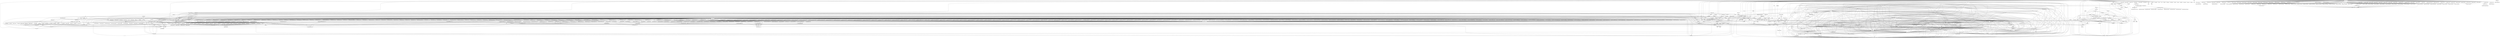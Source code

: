 digraph depends {
    node [shape=plaintext]
"angstrom-feed-configs" -> "opkg" [style=dotted]
"angstrom-packagegroup-boot" -> "angstrom-version"
"angstrom-packagegroup-boot" -> "packagegroup-boot"
"avahi-daemon" -> "base-files"
"avahi-daemon" -> "base-passwd"
"avahi-daemon" -> "libavahi-common3"
"avahi-daemon" -> "libavahi-core7"
"avahi-daemon" -> "libcap2"
"avahi-daemon" -> "libdaemon0"
"avahi-daemon" -> "libdbus-1-3"
"avahi-daemon" -> "libexpat1"
"avahi-daemon" -> "libnss-mdns" [style=dotted]
"avahi-daemon" -> "shadow"
"avahi-utils" -> "libavahi-client3"
"avahi-utils" -> "libavahi-common3"
"bash" -> "base-files"
"bash" -> "libtinfo5"
"bash" -> "update-alternatives-opkg"
"bluez5" -> "libdbus-1-3"
"bluez5" -> "libglib-2.0-0"
"bluez5" -> "libreadline7"
"bluez5" -> "libudev1"
"busybox" -> "busybox-syslog" [style=dotted]
"busybox" -> "busybox-udhcpc" [style=dotted]
"busybox" -> "update-alternatives-opkg"
"ca-certificates" -> "openssl"
"coreutils" -> "libattr1"
"coreutils" -> "libcap2"
"coreutils" -> "libgmp10"
"coreutils" -> "update-alternatives-opkg"
"cpio" -> "update-alternatives-opkg"
"cpufreq-tweaks" -> "cpufrequtils"
"curl" -> "libcurl4"
"dbus-1" -> "base-files"
"dbus-1" -> "base-passwd"
"dbus-1" -> "libdbus-1-3"
"dbus-1" -> "libexpat1"
"dbus-1" -> "libsystemd0"
"dbus-1" -> "libx11-6"
"dbus-1" -> "shadow"
"dracut" -> "bash"
"dracut" -> "busybox" [style=dotted]
"dracut" -> "coreutils" [style=dotted]
"dracut" -> "cpio"
"dracut" -> "findutils"
"dracut" -> "kernel-modules" [style=dotted]
"dracut" -> "ldd"
"dracut" -> "libkmod2"
"dracut" -> "systemd"
"dracut" -> "util-linux"
"dracut" -> "util-linux-blkid"
"dracut" -> "util-linux-getopt"
"e2fsprogs-e2fsck" -> "libblkid1"
"e2fsprogs-e2fsck" -> "libcom-err2"
"e2fsprogs-e2fsck" -> "libe2p2"
"e2fsprogs-e2fsck" -> "libext2fs2"
"e2fsprogs-e2fsck" -> "libuuid1"
"e2fsprogs-resize2fs" -> "libcom-err2"
"e2fsprogs-resize2fs" -> "libe2p2"
"e2fsprogs-resize2fs" -> "libext2fs2"
"findutils" -> "update-alternatives-opkg"
"fixmac" -> "ranpwd"
"glibc-gconv-ibm850" -> "glibc-gconv"
"glibc-gconv-unicode" -> "glibc-gconv"
"glibc-gconv-utf-32" -> "glibc-gconv"
"glibc-localedata-en-gb" -> "glibc-localedata-en-us"
"glibc-localedata-en-gb" -> "glibc-localedata-i18n"
"glibc-localedata-en-gb" -> "glibc-localedata-iso14651-t1"
"glibc-localedata-en-gb" -> "glibc-localedata-translit-combining"
"glibc-localedata-en-us" -> "glibc-localedata-en-gb"
"glibc-localedata-en-us" -> "glibc-localedata-iso14651-t1"
"glibc-localedata-i18n" -> "glibc-localedata-iso14651-t1"
"glibc-localedata-i18n" -> "glibc-localedata-translit-neutral"
"glibc-localedata-iso14651-t1" -> "glibc-localedata-iso14651-t1-common"
"glibc-localedata-translit-neutral" -> "glibc-localedata-translit-circle"
"glibc-localedata-translit-neutral" -> "glibc-localedata-translit-cjk-compat"
"glibc-localedata-translit-neutral" -> "glibc-localedata-translit-compat"
"glibc-localedata-translit-neutral" -> "glibc-localedata-translit-font"
"glibc-localedata-translit-neutral" -> "glibc-localedata-translit-fraction"
"glibc-localedata-translit-neutral" -> "glibc-localedata-translit-narrow"
"glibc-localedata-translit-neutral" -> "glibc-localedata-translit-small"
"glibc-localedata-translit-neutral" -> "glibc-localedata-translit-wide"
"htop" -> "libncursesw5"
"htop" -> "libtinfo5"
"htop" -> "ncurses-terminfo"
"iptables" -> "kernel-module-iptable-filter" [style=dotted]
"iptables" -> "kernel-module-iptable-nat" [style=dotted]
"iptables" -> "kernel-module-ip-tables" [style=dotted]
"iptables" -> "kernel-module-ipt-masquerade" [style=dotted]
"iptables" -> "kernel-module-nf-conntrack-ipv4" [style=dotted]
"iptables" -> "kernel-module-nf-conntrack" [style=dotted]
"iptables" -> "kernel-module-nf-defrag-ipv4" [style=dotted]
"iptables" -> "kernel-module-nf-nat" [style=dotted]
"iptables" -> "kernel-module-x-tables" [style=dotted]
"iw" -> "libnl-3-200"
"iw" -> "libnl-genl-3-200"
"kernel-module-8021q-4.16.6" -> "kernel-module-garp-4.16.6"
"kernel-module-8021q-4.16.6" -> "kernel-module-mrp-4.16.6"
"kernel-module-adv7511-4.16.6" -> "kernel-module-cec-4.16.6"
"kernel-module-asix-4.16.6" -> "kernel-module-usbnet-4.16.6"
"kernel-module-authencesn-4.16.6" -> "kernel-module-authenc-4.16.6"
"kernel-module-ax88179-178a-4.16.6" -> "kernel-module-usbnet-4.16.6"
"kernel-module-bluetooth-4.16.6" -> "kernel-module-ecdh-generic-4.16.6"
"kernel-module-bluetooth-4.16.6" -> "kernel-module-rfkill-4.16.6"
"kernel-module-brcmfmac-4.16.6" -> "kernel-module-brcmutil-4.16.6"
"kernel-module-brcmfmac-4.16.6" -> "kernel-module-cfg80211-4.16.6"
"kernel-module-bridge-4.16.6" -> "kernel-module-ipv6-4.16.6"
"kernel-module-bridge-4.16.6" -> "kernel-module-llc-4.16.6"
"kernel-module-bridge-4.16.6" -> "kernel-module-stp-4.16.6"
"kernel-module-br-netfilter-4.16.6" -> "kernel-module-bridge-4.16.6"
"kernel-module-btrfs-4.16.6" -> "kernel-module-lzo-compress-4.16.6"
"kernel-module-btrfs-4.16.6" -> "kernel-module-raid6-pq-4.16.6"
"kernel-module-btrfs-4.16.6" -> "kernel-module-xor-4.16.6"
"kernel-module-btrfs-4.16.6" -> "kernel-module-zlib-deflate-4.16.6"
"kernel-module-btrfs-4.16.6" -> "kernel-module-zstd-compress-4.16.6"
"kernel-module-btrfs-4.16.6" -> "kernel-module-zstd-decompress-4.16.6"
"kernel-module-cdc-ether-4.16.6" -> "kernel-module-usbnet-4.16.6"
"kernel-module-cdc-ncm-4.16.6" -> "kernel-module-usbnet-4.16.6"
"kernel-module-cdc-subset-4.16.6" -> "kernel-module-usbnet-4.16.6"
"kernel-module-cfg80211-4.16.6" -> "kernel-module-rfkill-4.16.6"
"kernel-module-cuse-4.16.6" -> "kernel-module-fuse-4.16.6"
"kernel-module-dm9601-4.16.6" -> "kernel-module-usbnet-4.16.6"
"kernel-module-garp-4.16.6" -> "kernel-module-llc-4.16.6"
"kernel-module-garp-4.16.6" -> "kernel-module-stp-4.16.6"
"kernel-module-hci-uart-4.16.6" -> "kernel-module-bluetooth-4.16.6"
"kernel-module-hidp-4.16.6" -> "kernel-module-bluetooth-4.16.6"
"kernel-module-ip6table-filter-4.16.6" -> "kernel-module-ip6-tables-4.16.6"
"kernel-module-ip6table-filter-4.16.6" -> "kernel-module-x-tables-4.16.6"
"kernel-module-ip6table-mangle-4.16.6" -> "kernel-module-ip6-tables-4.16.6"
"kernel-module-ip6table-mangle-4.16.6" -> "kernel-module-ipv6-4.16.6"
"kernel-module-ip6table-mangle-4.16.6" -> "kernel-module-x-tables-4.16.6"
"kernel-module-ip6table-nat-4.16.6" -> "kernel-module-ip6-tables-4.16.6"
"kernel-module-ip6table-nat-4.16.6" -> "kernel-module-nf-nat-ipv6-4.16.6"
"kernel-module-ip6-tables-4.16.6" -> "kernel-module-x-tables-4.16.6"
"kernel-module-ip6t-masquerade-4.16.6" -> "kernel-module-nf-conntrack-4.16.6"
"kernel-module-ip6t-masquerade-4.16.6" -> "kernel-module-nf-nat-masquerade-ipv6-4.16.6"
"kernel-module-ip6t-masquerade-4.16.6" -> "kernel-module-x-tables-4.16.6"
"kernel-module-ip6t-reject-4.16.6" -> "kernel-module-nf-reject-ipv6-4.16.6"
"kernel-module-ip6t-reject-4.16.6" -> "kernel-module-x-tables-4.16.6"
"kernel-module-iptable-filter-4.16.6" -> "kernel-module-ip-tables-4.16.6"
"kernel-module-iptable-filter-4.16.6" -> "kernel-module-x-tables-4.16.6"
"kernel-module-iptable-mangle-4.16.6" -> "kernel-module-ip-tables-4.16.6"
"kernel-module-iptable-mangle-4.16.6" -> "kernel-module-x-tables-4.16.6"
"kernel-module-iptable-nat-4.16.6" -> "kernel-module-ip-tables-4.16.6"
"kernel-module-iptable-nat-4.16.6" -> "kernel-module-nf-nat-ipv4-4.16.6"
"kernel-module-ip-tables-4.16.6" -> "kernel-module-x-tables-4.16.6"
"kernel-module-ipt-masquerade-4.16.6" -> "kernel-module-nf-conntrack-4.16.6"
"kernel-module-ipt-masquerade-4.16.6" -> "kernel-module-nf-nat-masquerade-ipv4-4.16.6"
"kernel-module-ipt-masquerade-4.16.6" -> "kernel-module-x-tables-4.16.6"
"kernel-module-ipt-reject-4.16.6" -> "kernel-module-nf-reject-ipv4-4.16.6"
"kernel-module-ipt-reject-4.16.6" -> "kernel-module-x-tables-4.16.6"
"kernel-module-ir-jvc-decoder-4.16.6" -> "kernel-module-rc-core-4.16.6"
"kernel-module-ir-kbd-i2c-4.16.6" -> "kernel-module-rc-core-4.16.6"
"kernel-module-ir-mce-kbd-decoder-4.16.6" -> "kernel-module-rc-core-4.16.6"
"kernel-module-ir-nec-decoder-4.16.6" -> "kernel-module-rc-core-4.16.6"
"kernel-module-ir-rc5-decoder-4.16.6" -> "kernel-module-rc-core-4.16.6"
"kernel-module-ir-rc6-decoder-4.16.6" -> "kernel-module-rc-core-4.16.6"
"kernel-module-ir-sanyo-decoder-4.16.6" -> "kernel-module-rc-core-4.16.6"
"kernel-module-ir-sharp-decoder-4.16.6" -> "kernel-module-rc-core-4.16.6"
"kernel-module-ir-sony-decoder-4.16.6" -> "kernel-module-rc-core-4.16.6"
"kernel-module-ir-xmp-decoder-4.16.6" -> "kernel-module-rc-core-4.16.6"
"kernel-module-lima-4.16.6" -> "kernel-module-gpu-sched-4.16.6"
"kernel-module-mac80211-4.16.6" -> "kernel-module-cfg80211-4.16.6"
"kernel-module-macvtap-4.16.6" -> "kernel-module-macvlan-4.16.6"
"kernel-module-macvtap-4.16.6" -> "kernel-module-tap-4.16.6"
"kernel-module-mcs7830-4.16.6" -> "kernel-module-usbnet-4.16.6"
"kernel-module-meson-ir-4.16.6" -> "kernel-module-rc-core-4.16.6"
"kernel-module-meson-rng-4.16.6" -> "kernel-module-rng-core-4.16.6"
"kernel-module-net1080-4.16.6" -> "kernel-module-usbnet-4.16.6"
"kernel-module-nf-conntrack-4.16.6" -> "kernel-module-libcrc32c-4.16.6"
"kernel-module-nf-conntrack-ipv4-4.16.6" -> "kernel-module-nf-conntrack-4.16.6"
"kernel-module-nf-conntrack-ipv4-4.16.6" -> "kernel-module-nf-defrag-ipv4-4.16.6"
"kernel-module-nf-conntrack-ipv6-4.16.6" -> "kernel-module-ipv6-4.16.6"
"kernel-module-nf-conntrack-ipv6-4.16.6" -> "kernel-module-nf-conntrack-4.16.6"
"kernel-module-nf-conntrack-ipv6-4.16.6" -> "kernel-module-nf-defrag-ipv6-4.16.6"
"kernel-module-nf-defrag-ipv6-4.16.6" -> "kernel-module-ipv6-4.16.6"
"kernel-module-nf-log-ipv4-4.16.6" -> "kernel-module-nf-log-common-4.16.6"
"kernel-module-nf-log-ipv6-4.16.6" -> "kernel-module-nf-log-common-4.16.6"
"kernel-module-nf-nat-4.16.6" -> "kernel-module-libcrc32c-4.16.6"
"kernel-module-nf-nat-4.16.6" -> "kernel-module-nf-conntrack-4.16.6"
"kernel-module-nf-nat-ipv4-4.16.6" -> "kernel-module-nf-conntrack-4.16.6"
"kernel-module-nf-nat-ipv4-4.16.6" -> "kernel-module-nf-nat-4.16.6"
"kernel-module-nf-nat-ipv6-4.16.6" -> "kernel-module-ipv6-4.16.6"
"kernel-module-nf-nat-ipv6-4.16.6" -> "kernel-module-nf-conntrack-4.16.6"
"kernel-module-nf-nat-ipv6-4.16.6" -> "kernel-module-nf-nat-4.16.6"
"kernel-module-nf-nat-masquerade-ipv4-4.16.6" -> "kernel-module-nf-conntrack-4.16.6"
"kernel-module-nf-nat-masquerade-ipv4-4.16.6" -> "kernel-module-nf-nat-4.16.6"
"kernel-module-nf-nat-masquerade-ipv6-4.16.6" -> "kernel-module-ipv6-4.16.6"
"kernel-module-nf-nat-masquerade-ipv6-4.16.6" -> "kernel-module-nf-conntrack-4.16.6"
"kernel-module-nf-nat-masquerade-ipv6-4.16.6" -> "kernel-module-nf-nat-4.16.6"
"kernel-module-nf-reject-ipv6-4.16.6" -> "kernel-module-ipv6-4.16.6"
"kernel-module-p8022-4.16.6" -> "kernel-module-llc-4.16.6"
"kernel-module-plusb-4.16.6" -> "kernel-module-usbnet-4.16.6"
"kernel-module-psnap-4.16.6" -> "kernel-module-llc-4.16.6"
"kernel-module-rc-adstech-dvb-t-pci-4.16.6" -> "kernel-module-rc-core-4.16.6"
"kernel-module-rc-alink-dtu-m-4.16.6" -> "kernel-module-rc-core-4.16.6"
"kernel-module-rc-anysee-4.16.6" -> "kernel-module-rc-core-4.16.6"
"kernel-module-rc-apac-viewcomp-4.16.6" -> "kernel-module-rc-core-4.16.6"
"kernel-module-rc-astrometa-t2hybrid-4.16.6" -> "kernel-module-rc-core-4.16.6"
"kernel-module-rc-asus-pc39-4.16.6" -> "kernel-module-rc-core-4.16.6"
"kernel-module-rc-asus-ps3-100-4.16.6" -> "kernel-module-rc-core-4.16.6"
"kernel-module-rc-ati-tv-wonder-hd-600-4.16.6" -> "kernel-module-rc-core-4.16.6"
"kernel-module-rc-ati-x10-4.16.6" -> "kernel-module-rc-core-4.16.6"
"kernel-module-rc-avermedia-4.16.6" -> "kernel-module-rc-core-4.16.6"
"kernel-module-rc-avermedia-a16d-4.16.6" -> "kernel-module-rc-core-4.16.6"
"kernel-module-rc-avermedia-cardbus-4.16.6" -> "kernel-module-rc-core-4.16.6"
"kernel-module-rc-avermedia-dvbt-4.16.6" -> "kernel-module-rc-core-4.16.6"
"kernel-module-rc-avermedia-m135a-4.16.6" -> "kernel-module-rc-core-4.16.6"
"kernel-module-rc-avermedia-m733a-rm-k6-4.16.6" -> "kernel-module-rc-core-4.16.6"
"kernel-module-rc-avermedia-rm-ks-4.16.6" -> "kernel-module-rc-core-4.16.6"
"kernel-module-rc-avertv-303-4.16.6" -> "kernel-module-rc-core-4.16.6"
"kernel-module-rc-azurewave-ad-tu700-4.16.6" -> "kernel-module-rc-core-4.16.6"
"kernel-module-rc-behold-4.16.6" -> "kernel-module-rc-core-4.16.6"
"kernel-module-rc-behold-columbus-4.16.6" -> "kernel-module-rc-core-4.16.6"
"kernel-module-rc-budget-ci-old-4.16.6" -> "kernel-module-rc-core-4.16.6"
"kernel-module-rc-cec-4.16.6" -> "kernel-module-rc-core-4.16.6"
"kernel-module-rc-cinergy-1400-4.16.6" -> "kernel-module-rc-core-4.16.6"
"kernel-module-rc-cinergy-4.16.6" -> "kernel-module-rc-core-4.16.6"
"kernel-module-rc-d680-dmb-4.16.6" -> "kernel-module-rc-core-4.16.6"
"kernel-module-rc-delock-61959-4.16.6" -> "kernel-module-rc-core-4.16.6"
"kernel-module-rc-dib0700-nec-4.16.6" -> "kernel-module-rc-core-4.16.6"
"kernel-module-rc-dib0700-rc5-4.16.6" -> "kernel-module-rc-core-4.16.6"
"kernel-module-rc-digitalnow-tinytwin-4.16.6" -> "kernel-module-rc-core-4.16.6"
"kernel-module-rc-digittrade-4.16.6" -> "kernel-module-rc-core-4.16.6"
"kernel-module-rc-dm1105-nec-4.16.6" -> "kernel-module-rc-core-4.16.6"
"kernel-module-rc-dntv-live-dvb-t-4.16.6" -> "kernel-module-rc-core-4.16.6"
"kernel-module-rc-dntv-live-dvbt-pro-4.16.6" -> "kernel-module-rc-core-4.16.6"
"kernel-module-rc-dtt200u-4.16.6" -> "kernel-module-rc-core-4.16.6"
"kernel-module-rc-dvbsky-4.16.6" -> "kernel-module-rc-core-4.16.6"
"kernel-module-rc-dvico-mce-4.16.6" -> "kernel-module-rc-core-4.16.6"
"kernel-module-rc-dvico-portable-4.16.6" -> "kernel-module-rc-core-4.16.6"
"kernel-module-rc-em-terratec-4.16.6" -> "kernel-module-rc-core-4.16.6"
"kernel-module-rc-encore-enltv2-4.16.6" -> "kernel-module-rc-core-4.16.6"
"kernel-module-rc-encore-enltv-4.16.6" -> "kernel-module-rc-core-4.16.6"
"kernel-module-rc-encore-enltv-fm53-4.16.6" -> "kernel-module-rc-core-4.16.6"
"kernel-module-rc-evga-indtube-4.16.6" -> "kernel-module-rc-core-4.16.6"
"kernel-module-rc-eztv-4.16.6" -> "kernel-module-rc-core-4.16.6"
"kernel-module-rc-flydvb-4.16.6" -> "kernel-module-rc-core-4.16.6"
"kernel-module-rc-flyvideo-4.16.6" -> "kernel-module-rc-core-4.16.6"
"kernel-module-rc-fusionhdtv-mce-4.16.6" -> "kernel-module-rc-core-4.16.6"
"kernel-module-rc-gadmei-rm008z-4.16.6" -> "kernel-module-rc-core-4.16.6"
"kernel-module-rc-geekbox-4.16.6" -> "kernel-module-rc-core-4.16.6"
"kernel-module-rc-genius-tvgo-a11mce-4.16.6" -> "kernel-module-rc-core-4.16.6"
"kernel-module-rc-gotview7135-4.16.6" -> "kernel-module-rc-core-4.16.6"
"kernel-module-rc-hauppauge-4.16.6" -> "kernel-module-rc-core-4.16.6"
"kernel-module-rc-hisi-poplar-4.16.6" -> "kernel-module-rc-core-4.16.6"
"kernel-module-rc-hisi-tv-demo-4.16.6" -> "kernel-module-rc-core-4.16.6"
"kernel-module-rc-imon-mce-4.16.6" -> "kernel-module-rc-core-4.16.6"
"kernel-module-rc-imon-pad-4.16.6" -> "kernel-module-rc-core-4.16.6"
"kernel-module-rc-iodata-bctv7e-4.16.6" -> "kernel-module-rc-core-4.16.6"
"kernel-module-rc-it913x-v1-4.16.6" -> "kernel-module-rc-core-4.16.6"
"kernel-module-rc-it913x-v2-4.16.6" -> "kernel-module-rc-core-4.16.6"
"kernel-module-rc-kaiomy-4.16.6" -> "kernel-module-rc-core-4.16.6"
"kernel-module-rc-kworld-315u-4.16.6" -> "kernel-module-rc-core-4.16.6"
"kernel-module-rc-kworld-pc150u-4.16.6" -> "kernel-module-rc-core-4.16.6"
"kernel-module-rc-kworld-plus-tv-analog-4.16.6" -> "kernel-module-rc-core-4.16.6"
"kernel-module-rc-leadtek-y04g0051-4.16.6" -> "kernel-module-rc-core-4.16.6"
"kernel-module-rc-lme2510-4.16.6" -> "kernel-module-rc-core-4.16.6"
"kernel-module-rc-manli-4.16.6" -> "kernel-module-rc-core-4.16.6"
"kernel-module-rc-medion-x10-4.16.6" -> "kernel-module-rc-core-4.16.6"
"kernel-module-rc-medion-x10-digitainer-4.16.6" -> "kernel-module-rc-core-4.16.6"
"kernel-module-rc-medion-x10-or2x-4.16.6" -> "kernel-module-rc-core-4.16.6"
"kernel-module-rc-msi-digivox-ii-4.16.6" -> "kernel-module-rc-core-4.16.6"
"kernel-module-rc-msi-digivox-iii-4.16.6" -> "kernel-module-rc-core-4.16.6"
"kernel-module-rc-msi-tvanywhere-4.16.6" -> "kernel-module-rc-core-4.16.6"
"kernel-module-rc-msi-tvanywhere-plus-4.16.6" -> "kernel-module-rc-core-4.16.6"
"kernel-module-rc-nebula-4.16.6" -> "kernel-module-rc-core-4.16.6"
"kernel-module-rc-nec-terratec-cinergy-xs-4.16.6" -> "kernel-module-rc-core-4.16.6"
"kernel-module-rc-norwood-4.16.6" -> "kernel-module-rc-core-4.16.6"
"kernel-module-rc-npgtech-4.16.6" -> "kernel-module-rc-core-4.16.6"
"kernel-module-rc-pctv-sedna-4.16.6" -> "kernel-module-rc-core-4.16.6"
"kernel-module-rc-pinnacle-color-4.16.6" -> "kernel-module-rc-core-4.16.6"
"kernel-module-rc-pinnacle-grey-4.16.6" -> "kernel-module-rc-core-4.16.6"
"kernel-module-rc-pinnacle-pctv-hd-4.16.6" -> "kernel-module-rc-core-4.16.6"
"kernel-module-rc-pixelview-002t-4.16.6" -> "kernel-module-rc-core-4.16.6"
"kernel-module-rc-pixelview-4.16.6" -> "kernel-module-rc-core-4.16.6"
"kernel-module-rc-pixelview-mk12-4.16.6" -> "kernel-module-rc-core-4.16.6"
"kernel-module-rc-pixelview-new-4.16.6" -> "kernel-module-rc-core-4.16.6"
"kernel-module-rc-powercolor-real-angel-4.16.6" -> "kernel-module-rc-core-4.16.6"
"kernel-module-rc-proteus-2309-4.16.6" -> "kernel-module-rc-core-4.16.6"
"kernel-module-rc-purpletv-4.16.6" -> "kernel-module-rc-core-4.16.6"
"kernel-module-rc-pv951-4.16.6" -> "kernel-module-rc-core-4.16.6"
"kernel-module-rc-rc6-mce-4.16.6" -> "kernel-module-rc-core-4.16.6"
"kernel-module-rc-real-audio-220-32-keys-4.16.6" -> "kernel-module-rc-core-4.16.6"
"kernel-module-rc-reddo-4.16.6" -> "kernel-module-rc-core-4.16.6"
"kernel-module-rc-snapstream-firefly-4.16.6" -> "kernel-module-rc-core-4.16.6"
"kernel-module-rc-streamzap-4.16.6" -> "kernel-module-rc-core-4.16.6"
"kernel-module-rc-su3000-4.16.6" -> "kernel-module-rc-core-4.16.6"
"kernel-module-rc-tango-4.16.6" -> "kernel-module-rc-core-4.16.6"
"kernel-module-rc-tbs-nec-4.16.6" -> "kernel-module-rc-core-4.16.6"
"kernel-module-rc-technisat-ts35-4.16.6" -> "kernel-module-rc-core-4.16.6"
"kernel-module-rc-technisat-usb2-4.16.6" -> "kernel-module-rc-core-4.16.6"
"kernel-module-rc-terratec-cinergy-c-pci-4.16.6" -> "kernel-module-rc-core-4.16.6"
"kernel-module-rc-terratec-cinergy-s2-hd-4.16.6" -> "kernel-module-rc-core-4.16.6"
"kernel-module-rc-terratec-cinergy-xs-4.16.6" -> "kernel-module-rc-core-4.16.6"
"kernel-module-rc-terratec-slim-2-4.16.6" -> "kernel-module-rc-core-4.16.6"
"kernel-module-rc-terratec-slim-4.16.6" -> "kernel-module-rc-core-4.16.6"
"kernel-module-rc-tevii-nec-4.16.6" -> "kernel-module-rc-core-4.16.6"
"kernel-module-rc-tivo-4.16.6" -> "kernel-module-rc-core-4.16.6"
"kernel-module-rc-total-media-in-hand-02-4.16.6" -> "kernel-module-rc-core-4.16.6"
"kernel-module-rc-total-media-in-hand-4.16.6" -> "kernel-module-rc-core-4.16.6"
"kernel-module-rc-trekstor-4.16.6" -> "kernel-module-rc-core-4.16.6"
"kernel-module-rc-tt-1500-4.16.6" -> "kernel-module-rc-core-4.16.6"
"kernel-module-rc-twinhan1027-4.16.6" -> "kernel-module-rc-core-4.16.6"
"kernel-module-rc-twinhan-dtv-cab-ci-4.16.6" -> "kernel-module-rc-core-4.16.6"
"kernel-module-rc-videomate-m1f-4.16.6" -> "kernel-module-rc-core-4.16.6"
"kernel-module-rc-videomate-s350-4.16.6" -> "kernel-module-rc-core-4.16.6"
"kernel-module-rc-videomate-tv-pvr-4.16.6" -> "kernel-module-rc-core-4.16.6"
"kernel-module-rc-winfast-4.16.6" -> "kernel-module-rc-core-4.16.6"
"kernel-module-rc-winfast-usbii-deluxe-4.16.6" -> "kernel-module-rc-core-4.16.6"
"kernel-module-rc-zx-irdec-4.16.6" -> "kernel-module-rc-core-4.16.6"
"kernel-module-sit-4.16.6" -> "kernel-module-ip-tunnel-4.16.6"
"kernel-module-sit-4.16.6" -> "kernel-module-ipv6-4.16.6"
"kernel-module-sit-4.16.6" -> "kernel-module-tunnel4-4.16.6"
"kernel-modules" -> "kernel-module-8021q-4.16.6"
"kernel-modules" -> "kernel-module-adv7511-4.16.6"
"kernel-modules" -> "kernel-module-arc4-4.16.6"
"kernel-modules" -> "kernel-module-asix-4.16.6"
"kernel-modules" -> "kernel-module-at25-4.16.6"
"kernel-modules" -> "kernel-module-authenc-4.16.6"
"kernel-modules" -> "kernel-module-authencesn-4.16.6"
"kernel-modules" -> "kernel-module-ax88179-178a-4.16.6"
"kernel-modules" -> "kernel-module-bluetooth-4.16.6"
"kernel-modules" -> "kernel-module-brcmfmac-4.16.6"
"kernel-modules" -> "kernel-module-brcmutil-4.16.6"
"kernel-modules" -> "kernel-module-bridge-4.16.6"
"kernel-modules" -> "kernel-module-br-netfilter-4.16.6"
"kernel-modules" -> "kernel-module-btrfs-4.16.6"
"kernel-modules" -> "kernel-module-ccm-4.16.6"
"kernel-modules" -> "kernel-module-cdc-ether-4.16.6"
"kernel-modules" -> "kernel-module-cdc-ncm-4.16.6"
"kernel-modules" -> "kernel-module-cdc-subset-4.16.6"
"kernel-modules" -> "kernel-module-cec-4.16.6"
"kernel-modules" -> "kernel-module-cfg80211-4.16.6"
"kernel-modules" -> "kernel-module-ch7006-4.16.6"
"kernel-modules" -> "kernel-module-cmac-4.16.6"
"kernel-modules" -> "kernel-module-crypto-engine-4.16.6"
"kernel-modules" -> "kernel-module-ctr-4.16.6"
"kernel-modules" -> "kernel-module-cuse-4.16.6"
"kernel-modules" -> "kernel-module-dm9601-4.16.6"
"kernel-modules" -> "kernel-module-dvb-core-4.16.6"
"kernel-modules" -> "kernel-module-ecb-4.16.6"
"kernel-modules" -> "kernel-module-ecdh-generic-4.16.6"
"kernel-modules" -> "kernel-module-fuse-4.16.6"
"kernel-modules" -> "kernel-module-garp-4.16.6"
"kernel-modules" -> "kernel-module-gcm-4.16.6"
"kernel-modules" -> "kernel-module-ghash-generic-4.16.6"
"kernel-modules" -> "kernel-module-gpu-sched-4.16.6"
"kernel-modules" -> "kernel-module-hci-uart-4.16.6"
"kernel-modules" -> "kernel-module-hidp-4.16.6"
"kernel-modules" -> "kernel-module-ina2xx-4.16.6"
"kernel-modules" -> "kernel-module-ip6table-filter-4.16.6"
"kernel-modules" -> "kernel-module-ip6table-mangle-4.16.6"
"kernel-modules" -> "kernel-module-ip6table-nat-4.16.6"
"kernel-modules" -> "kernel-module-ip6-tables-4.16.6"
"kernel-modules" -> "kernel-module-ip6t-masquerade-4.16.6"
"kernel-modules" -> "kernel-module-ip6t-reject-4.16.6"
"kernel-modules" -> "kernel-module-iptable-filter-4.16.6"
"kernel-modules" -> "kernel-module-iptable-mangle-4.16.6"
"kernel-modules" -> "kernel-module-iptable-nat-4.16.6"
"kernel-modules" -> "kernel-module-ip-tables-4.16.6"
"kernel-modules" -> "kernel-module-ipt-masquerade-4.16.6"
"kernel-modules" -> "kernel-module-ipt-reject-4.16.6"
"kernel-modules" -> "kernel-module-ip-tunnel-4.16.6"
"kernel-modules" -> "kernel-module-ipv6-4.16.6"
"kernel-modules" -> "kernel-module-ir-jvc-decoder-4.16.6"
"kernel-modules" -> "kernel-module-ir-kbd-i2c-4.16.6"
"kernel-modules" -> "kernel-module-ir-mce-kbd-decoder-4.16.6"
"kernel-modules" -> "kernel-module-ir-nec-decoder-4.16.6"
"kernel-modules" -> "kernel-module-ir-rc5-decoder-4.16.6"
"kernel-modules" -> "kernel-module-ir-rc6-decoder-4.16.6"
"kernel-modules" -> "kernel-module-ir-sanyo-decoder-4.16.6"
"kernel-modules" -> "kernel-module-ir-sharp-decoder-4.16.6"
"kernel-modules" -> "kernel-module-ir-sony-decoder-4.16.6"
"kernel-modules" -> "kernel-module-ir-xmp-decoder-4.16.6"
"kernel-modules" -> "kernel-module-libcrc32c-4.16.6"
"kernel-modules" -> "kernel-module-lima-4.16.6"
"kernel-modules" -> "kernel-module-llc-4.16.6"
"kernel-modules" -> "kernel-module-lm90-4.16.6"
"kernel-modules" -> "kernel-module-lzo-compress-4.16.6"
"kernel-modules" -> "kernel-module-mac80211-4.16.6"
"kernel-modules" -> "kernel-module-macvlan-4.16.6"
"kernel-modules" -> "kernel-module-macvtap-4.16.6"
"kernel-modules" -> "kernel-module-mc44s803-4.16.6"
"kernel-modules" -> "kernel-module-mcs7830-4.16.6"
"kernel-modules" -> "kernel-module-media-4.16.6"
"kernel-modules" -> "kernel-module-meson-gxbb-wdt-4.16.6"
"kernel-modules" -> "kernel-module-meson-ir-4.16.6"
"kernel-modules" -> "kernel-module-meson-rng-4.16.6"
"kernel-modules" -> "kernel-module-meson-wdt-4.16.6"
"kernel-modules" -> "kernel-module-mrp-4.16.6"
"kernel-modules" -> "kernel-module-mt20xx-4.16.6"
"kernel-modules" -> "kernel-module-nbd-4.16.6"
"kernel-modules" -> "kernel-module-net1080-4.16.6"
"kernel-modules" -> "kernel-module-nf-conntrack-4.16.6"
"kernel-modules" -> "kernel-module-nf-conntrack-ipv4-4.16.6"
"kernel-modules" -> "kernel-module-nf-conntrack-ipv6-4.16.6"
"kernel-modules" -> "kernel-module-nf-defrag-ipv4-4.16.6"
"kernel-modules" -> "kernel-module-nf-defrag-ipv6-4.16.6"
"kernel-modules" -> "kernel-module-nf-log-common-4.16.6"
"kernel-modules" -> "kernel-module-nf-log-ipv4-4.16.6"
"kernel-modules" -> "kernel-module-nf-log-ipv6-4.16.6"
"kernel-modules" -> "kernel-module-nf-nat-4.16.6"
"kernel-modules" -> "kernel-module-nf-nat-ipv4-4.16.6"
"kernel-modules" -> "kernel-module-nf-nat-ipv6-4.16.6"
"kernel-modules" -> "kernel-module-nf-nat-masquerade-ipv4-4.16.6"
"kernel-modules" -> "kernel-module-nf-nat-masquerade-ipv6-4.16.6"
"kernel-modules" -> "kernel-module-nf-reject-ipv4-4.16.6"
"kernel-modules" -> "kernel-module-nf-reject-ipv6-4.16.6"
"kernel-modules" -> "kernel-module-nfs-layout-flexfiles-4.16.6"
"kernel-modules" -> "kernel-module-overlay-4.16.6"
"kernel-modules" -> "kernel-module-p8022-4.16.6"
"kernel-modules" -> "kernel-module-pegasus-4.16.6"
"kernel-modules" -> "kernel-module-plusb-4.16.6"
"kernel-modules" -> "kernel-module-psnap-4.16.6"
"kernel-modules" -> "kernel-module-pwm-meson-4.16.6"
"kernel-modules" -> "kernel-module-r8152-4.16.6"
"kernel-modules" -> "kernel-module-raid6-pq-4.16.6"
"kernel-modules" -> "kernel-module-rc-adstech-dvb-t-pci-4.16.6"
"kernel-modules" -> "kernel-module-rc-alink-dtu-m-4.16.6"
"kernel-modules" -> "kernel-module-rc-anysee-4.16.6"
"kernel-modules" -> "kernel-module-rc-apac-viewcomp-4.16.6"
"kernel-modules" -> "kernel-module-rc-astrometa-t2hybrid-4.16.6"
"kernel-modules" -> "kernel-module-rc-asus-pc39-4.16.6"
"kernel-modules" -> "kernel-module-rc-asus-ps3-100-4.16.6"
"kernel-modules" -> "kernel-module-rc-ati-tv-wonder-hd-600-4.16.6"
"kernel-modules" -> "kernel-module-rc-ati-x10-4.16.6"
"kernel-modules" -> "kernel-module-rc-avermedia-4.16.6"
"kernel-modules" -> "kernel-module-rc-avermedia-a16d-4.16.6"
"kernel-modules" -> "kernel-module-rc-avermedia-cardbus-4.16.6"
"kernel-modules" -> "kernel-module-rc-avermedia-dvbt-4.16.6"
"kernel-modules" -> "kernel-module-rc-avermedia-m135a-4.16.6"
"kernel-modules" -> "kernel-module-rc-avermedia-m733a-rm-k6-4.16.6"
"kernel-modules" -> "kernel-module-rc-avermedia-rm-ks-4.16.6"
"kernel-modules" -> "kernel-module-rc-avertv-303-4.16.6"
"kernel-modules" -> "kernel-module-rc-azurewave-ad-tu700-4.16.6"
"kernel-modules" -> "kernel-module-rc-behold-4.16.6"
"kernel-modules" -> "kernel-module-rc-behold-columbus-4.16.6"
"kernel-modules" -> "kernel-module-rc-budget-ci-old-4.16.6"
"kernel-modules" -> "kernel-module-rc-cec-4.16.6"
"kernel-modules" -> "kernel-module-rc-cinergy-1400-4.16.6"
"kernel-modules" -> "kernel-module-rc-cinergy-4.16.6"
"kernel-modules" -> "kernel-module-rc-core-4.16.6"
"kernel-modules" -> "kernel-module-rc-d680-dmb-4.16.6"
"kernel-modules" -> "kernel-module-rc-delock-61959-4.16.6"
"kernel-modules" -> "kernel-module-rc-dib0700-nec-4.16.6"
"kernel-modules" -> "kernel-module-rc-dib0700-rc5-4.16.6"
"kernel-modules" -> "kernel-module-rc-digitalnow-tinytwin-4.16.6"
"kernel-modules" -> "kernel-module-rc-digittrade-4.16.6"
"kernel-modules" -> "kernel-module-rc-dm1105-nec-4.16.6"
"kernel-modules" -> "kernel-module-rc-dntv-live-dvb-t-4.16.6"
"kernel-modules" -> "kernel-module-rc-dntv-live-dvbt-pro-4.16.6"
"kernel-modules" -> "kernel-module-rc-dtt200u-4.16.6"
"kernel-modules" -> "kernel-module-rc-dvbsky-4.16.6"
"kernel-modules" -> "kernel-module-rc-dvico-mce-4.16.6"
"kernel-modules" -> "kernel-module-rc-dvico-portable-4.16.6"
"kernel-modules" -> "kernel-module-rc-em-terratec-4.16.6"
"kernel-modules" -> "kernel-module-rc-encore-enltv2-4.16.6"
"kernel-modules" -> "kernel-module-rc-encore-enltv-4.16.6"
"kernel-modules" -> "kernel-module-rc-encore-enltv-fm53-4.16.6"
"kernel-modules" -> "kernel-module-rc-evga-indtube-4.16.6"
"kernel-modules" -> "kernel-module-rc-eztv-4.16.6"
"kernel-modules" -> "kernel-module-rc-flydvb-4.16.6"
"kernel-modules" -> "kernel-module-rc-flyvideo-4.16.6"
"kernel-modules" -> "kernel-module-rc-fusionhdtv-mce-4.16.6"
"kernel-modules" -> "kernel-module-rc-gadmei-rm008z-4.16.6"
"kernel-modules" -> "kernel-module-rc-geekbox-4.16.6"
"kernel-modules" -> "kernel-module-rc-genius-tvgo-a11mce-4.16.6"
"kernel-modules" -> "kernel-module-rc-gotview7135-4.16.6"
"kernel-modules" -> "kernel-module-rc-hauppauge-4.16.6"
"kernel-modules" -> "kernel-module-rc-hisi-poplar-4.16.6"
"kernel-modules" -> "kernel-module-rc-hisi-tv-demo-4.16.6"
"kernel-modules" -> "kernel-module-rc-imon-mce-4.16.6"
"kernel-modules" -> "kernel-module-rc-imon-pad-4.16.6"
"kernel-modules" -> "kernel-module-rc-iodata-bctv7e-4.16.6"
"kernel-modules" -> "kernel-module-rc-it913x-v1-4.16.6"
"kernel-modules" -> "kernel-module-rc-it913x-v2-4.16.6"
"kernel-modules" -> "kernel-module-rc-kaiomy-4.16.6"
"kernel-modules" -> "kernel-module-rc-kworld-315u-4.16.6"
"kernel-modules" -> "kernel-module-rc-kworld-pc150u-4.16.6"
"kernel-modules" -> "kernel-module-rc-kworld-plus-tv-analog-4.16.6"
"kernel-modules" -> "kernel-module-rc-leadtek-y04g0051-4.16.6"
"kernel-modules" -> "kernel-module-rc-lme2510-4.16.6"
"kernel-modules" -> "kernel-module-rc-manli-4.16.6"
"kernel-modules" -> "kernel-module-rc-medion-x10-4.16.6"
"kernel-modules" -> "kernel-module-rc-medion-x10-digitainer-4.16.6"
"kernel-modules" -> "kernel-module-rc-medion-x10-or2x-4.16.6"
"kernel-modules" -> "kernel-module-rc-msi-digivox-ii-4.16.6"
"kernel-modules" -> "kernel-module-rc-msi-digivox-iii-4.16.6"
"kernel-modules" -> "kernel-module-rc-msi-tvanywhere-4.16.6"
"kernel-modules" -> "kernel-module-rc-msi-tvanywhere-plus-4.16.6"
"kernel-modules" -> "kernel-module-rc-nebula-4.16.6"
"kernel-modules" -> "kernel-module-rc-nec-terratec-cinergy-xs-4.16.6"
"kernel-modules" -> "kernel-module-rc-norwood-4.16.6"
"kernel-modules" -> "kernel-module-rc-npgtech-4.16.6"
"kernel-modules" -> "kernel-module-rc-pctv-sedna-4.16.6"
"kernel-modules" -> "kernel-module-rc-pinnacle-color-4.16.6"
"kernel-modules" -> "kernel-module-rc-pinnacle-grey-4.16.6"
"kernel-modules" -> "kernel-module-rc-pinnacle-pctv-hd-4.16.6"
"kernel-modules" -> "kernel-module-rc-pixelview-002t-4.16.6"
"kernel-modules" -> "kernel-module-rc-pixelview-4.16.6"
"kernel-modules" -> "kernel-module-rc-pixelview-mk12-4.16.6"
"kernel-modules" -> "kernel-module-rc-pixelview-new-4.16.6"
"kernel-modules" -> "kernel-module-rc-powercolor-real-angel-4.16.6"
"kernel-modules" -> "kernel-module-rc-proteus-2309-4.16.6"
"kernel-modules" -> "kernel-module-rc-purpletv-4.16.6"
"kernel-modules" -> "kernel-module-rc-pv951-4.16.6"
"kernel-modules" -> "kernel-module-rc-rc6-mce-4.16.6"
"kernel-modules" -> "kernel-module-rc-real-audio-220-32-keys-4.16.6"
"kernel-modules" -> "kernel-module-rc-reddo-4.16.6"
"kernel-modules" -> "kernel-module-rc-snapstream-firefly-4.16.6"
"kernel-modules" -> "kernel-module-rc-streamzap-4.16.6"
"kernel-modules" -> "kernel-module-rc-su3000-4.16.6"
"kernel-modules" -> "kernel-module-rc-tango-4.16.6"
"kernel-modules" -> "kernel-module-rc-tbs-nec-4.16.6"
"kernel-modules" -> "kernel-module-rc-technisat-ts35-4.16.6"
"kernel-modules" -> "kernel-module-rc-technisat-usb2-4.16.6"
"kernel-modules" -> "kernel-module-rc-terratec-cinergy-c-pci-4.16.6"
"kernel-modules" -> "kernel-module-rc-terratec-cinergy-s2-hd-4.16.6"
"kernel-modules" -> "kernel-module-rc-terratec-cinergy-xs-4.16.6"
"kernel-modules" -> "kernel-module-rc-terratec-slim-2-4.16.6"
"kernel-modules" -> "kernel-module-rc-terratec-slim-4.16.6"
"kernel-modules" -> "kernel-module-rc-tevii-nec-4.16.6"
"kernel-modules" -> "kernel-module-rc-tivo-4.16.6"
"kernel-modules" -> "kernel-module-rc-total-media-in-hand-02-4.16.6"
"kernel-modules" -> "kernel-module-rc-total-media-in-hand-4.16.6"
"kernel-modules" -> "kernel-module-rc-trekstor-4.16.6"
"kernel-modules" -> "kernel-module-rc-tt-1500-4.16.6"
"kernel-modules" -> "kernel-module-rc-twinhan1027-4.16.6"
"kernel-modules" -> "kernel-module-rc-twinhan-dtv-cab-ci-4.16.6"
"kernel-modules" -> "kernel-module-rc-videomate-m1f-4.16.6"
"kernel-modules" -> "kernel-module-rc-videomate-s350-4.16.6"
"kernel-modules" -> "kernel-module-rc-videomate-tv-pvr-4.16.6"
"kernel-modules" -> "kernel-module-rc-winfast-4.16.6"
"kernel-modules" -> "kernel-module-rc-winfast-usbii-deluxe-4.16.6"
"kernel-modules" -> "kernel-module-rc-zx-irdec-4.16.6"
"kernel-modules" -> "kernel-module-realtek-4.16.6"
"kernel-modules" -> "kernel-module-rfkill-4.16.6"
"kernel-modules" -> "kernel-module-rng-core-4.16.6"
"kernel-modules" -> "kernel-module-rtc-rk808-4.16.6"
"kernel-modules" -> "kernel-module-rtl8150-4.16.6"
"kernel-modules" -> "kernel-module-seqiv-4.16.6"
"kernel-modules" -> "kernel-module-sil164-4.16.6"
"kernel-modules" -> "kernel-module-sit-4.16.6"
"kernel-modules" -> "kernel-module-smsc75xx-4.16.6"
"kernel-modules" -> "kernel-module-smsc95xx-4.16.6"
"kernel-modules" -> "kernel-module-spidev-4.16.6"
"kernel-modules" -> "kernel-module-spi-meson-spifc-4.16.6"
"kernel-modules" -> "kernel-module-sr9800-4.16.6"
"kernel-modules" -> "kernel-module-stp-4.16.6"
"kernel-modules" -> "kernel-module-tap-4.16.6"
"kernel-modules" -> "kernel-module-tda18271-4.16.6"
"kernel-modules" -> "kernel-module-tda827x-4.16.6"
"kernel-modules" -> "kernel-module-tda8290-4.16.6"
"kernel-modules" -> "kernel-module-tda9887-4.16.6"
"kernel-modules" -> "kernel-module-tuner-simple-4.16.6"
"kernel-modules" -> "kernel-module-tuner-types-4.16.6"
"kernel-modules" -> "kernel-module-tuner-xc2028-4.16.6"
"kernel-modules" -> "kernel-module-tunnel4-4.16.6"
"kernel-modules" -> "kernel-module-usbnet-4.16.6"
"kernel-modules" -> "kernel-module-v4l2-common-4.16.6"
"kernel-modules" -> "kernel-module-v4l2-dv-timings-4.16.6"
"kernel-modules" -> "kernel-module-veth-4.16.6"
"kernel-modules" -> "kernel-module-videodev-4.16.6"
"kernel-modules" -> "kernel-module-virtio-crypto-4.16.6"
"kernel-modules" -> "kernel-module-wl18xx-4.16.6"
"kernel-modules" -> "kernel-module-wlcore-4.16.6"
"kernel-modules" -> "kernel-module-wlcore-sdio-4.16.6"
"kernel-modules" -> "kernel-module-xc4000-4.16.6"
"kernel-modules" -> "kernel-module-xc5000-4.16.6"
"kernel-modules" -> "kernel-module-xen-privcmd-4.16.6"
"kernel-modules" -> "kernel-module-xfrm6-mode-beet-4.16.6"
"kernel-modules" -> "kernel-module-xfrm6-mode-transport-4.16.6"
"kernel-modules" -> "kernel-module-xfrm6-mode-tunnel-4.16.6"
"kernel-modules" -> "kernel-module-xor-4.16.6"
"kernel-modules" -> "kernel-module-x-tables-4.16.6"
"kernel-modules" -> "kernel-module-xt-addrtype-4.16.6"
"kernel-modules" -> "kernel-module-xt-checksum-4.16.6"
"kernel-modules" -> "kernel-module-xt-conntrack-4.16.6"
"kernel-modules" -> "kernel-module-xt-log-4.16.6"
"kernel-modules" -> "kernel-module-xt-nat-4.16.6"
"kernel-modules" -> "kernel-module-xt-tcpudp-4.16.6"
"kernel-modules" -> "kernel-module-xxhash-4.16.6"
"kernel-modules" -> "kernel-module-zaurus-4.16.6"
"kernel-modules" -> "kernel-module-zlib-deflate-4.16.6"
"kernel-modules" -> "kernel-module-zstd-compress-4.16.6"
"kernel-modules" -> "kernel-module-zstd-decompress-4.16.6"
"kernel-module-smsc75xx-4.16.6" -> "kernel-module-usbnet-4.16.6"
"kernel-module-smsc95xx-4.16.6" -> "kernel-module-usbnet-4.16.6"
"kernel-module-sr9800-4.16.6" -> "kernel-module-usbnet-4.16.6"
"kernel-module-stp-4.16.6" -> "kernel-module-llc-4.16.6"
"kernel-module-tuner-simple-4.16.6" -> "kernel-module-tuner-types-4.16.6"
"kernel-module-v4l2-common-4.16.6" -> "kernel-module-videodev-4.16.6"
"kernel-module-videodev-4.16.6" -> "kernel-module-media-4.16.6"
"kernel-module-virtio-crypto-4.16.6" -> "kernel-module-crypto-engine-4.16.6"
"kernel-module-wl18xx-4.16.6" -> "kernel-module-cfg80211-4.16.6"
"kernel-module-wl18xx-4.16.6" -> "kernel-module-mac80211-4.16.6"
"kernel-module-wl18xx-4.16.6" -> "kernel-module-wlcore-4.16.6"
"kernel-module-wlcore-4.16.6" -> "kernel-module-cfg80211-4.16.6"
"kernel-module-wlcore-4.16.6" -> "kernel-module-mac80211-4.16.6"
"kernel-module-xfrm6-mode-beet-4.16.6" -> "kernel-module-ipv6-4.16.6"
"kernel-module-xfrm6-mode-tunnel-4.16.6" -> "kernel-module-ipv6-4.16.6"
"kernel-module-xt-addrtype-4.16.6" -> "kernel-module-x-tables-4.16.6"
"kernel-module-xt-checksum-4.16.6" -> "kernel-module-x-tables-4.16.6"
"kernel-module-xt-conntrack-4.16.6" -> "kernel-module-nf-conntrack-4.16.6"
"kernel-module-xt-conntrack-4.16.6" -> "kernel-module-x-tables-4.16.6"
"kernel-module-xt-log-4.16.6" -> "kernel-module-x-tables-4.16.6"
"kernel-module-xt-nat-4.16.6" -> "kernel-module-nf-conntrack-4.16.6"
"kernel-module-xt-nat-4.16.6" -> "kernel-module-nf-nat-4.16.6"
"kernel-module-xt-nat-4.16.6" -> "kernel-module-x-tables-4.16.6"
"kernel-module-xt-tcpudp-4.16.6" -> "kernel-module-x-tables-4.16.6"
"kernel-module-zaurus-4.16.6" -> "kernel-module-cdc-ether-4.16.6"
"kernel-module-zaurus-4.16.6" -> "kernel-module-usbnet-4.16.6"
"kernel-module-zstd-compress-4.16.6" -> "kernel-module-xxhash-4.16.6"
"kernel-module-zstd-decompress-4.16.6" -> "kernel-module-xxhash-4.16.6"
"kmod" -> "libz1"
"kmod" -> "update-alternatives-opkg"
"kodi-addon-inputstream-adaptive" -> "libexpat1"
"kodi-addon-inputstream-adaptive" -> "libkodiplatform18.0"
"kodi-addon-inputstream-adaptive" -> "libstdc++6"
"kodi-addon-pvr-hts" -> "libkodiplatform18.0"
"kodi-addon-pvr-hts" -> "libstdc++6"
"kodi" -> "bluez5"
"kodi" -> "glibc-charmap-ibm850" [style=dotted]
"kodi" -> "glibc-charmap-utf-8" [style=dotted]
"kodi" -> "glibc-gconv-ibm850" [style=dotted]
"kodi" -> "glibc-gconv-unicode" [style=dotted]
"kodi" -> "glibc-gconv-utf-32" [style=dotted]
"kodi" -> "glibc-localedata-en-us" [style=dotted]
"kodi" -> "lcms"
"kodi" -> "libasound2"
"kodi" -> "libavahi-client3"
"kodi" -> "libavahi-common3"
"kodi" -> "libavcodec58"
"kodi" -> "libavfilter7"
"kodi" -> "libavformat58"
"kodi" -> "libavutil56"
"kodi" -> "libcap2"
"kodi" -> "libcdio16"
"kodi" -> "libcec" [style=dotted]
"kodi" -> "libcrypto1.0.2"
"kodi" -> "libcurl4"
"kodi" -> "libcurl4" [style=dotted]
"kodi" -> "libdbus-1-3"
"kodi" -> "libdrm2"
"kodi" -> "libegl-mesa"
"kodi" -> "libexpat1"
"kodi" -> "libfreetype6"
"kodi" -> "libfribidi0"
"kodi" -> "libgbm1"
"kodi" -> "libgles2-mesa"
"kodi" -> "libinput10"
"kodi" -> "libiso9660-10"
"kodi" -> "liblzo2-2"
"kodi" -> "libmicrohttpd12"
"kodi" -> "libnfs11.0.0" [style=dotted]
"kodi" -> "libpcre1"
"kodi" -> "libpcrecpp0"
"kodi" -> "libpostproc55"
"kodi" -> "libpulse0"
"kodi" -> "libpulse-mainloop-glib0"
"kodi" -> "libpulse-simple0"
"kodi" -> "libpython2.7-1.0"
"kodi" -> "libsmbclient0"
"kodi" -> "libsqlite3-0"
"kodi" -> "libssh"
"kodi" -> "libssl1.0.2"
"kodi" -> "libstdc++6"
"kodi" -> "libswresample3"
"kodi" -> "libswscale5"
"kodi" -> "libtag1"
"kodi" -> "libtinyxml2.6.2"
"kodi" -> "libudev1"
"kodi" -> "libuuid1"
"kodi" -> "libxkbcommon"
"kodi" -> "libxml2"
"kodi" -> "libxslt"
"kodi" -> "libz1"
"kodi" -> "python-compression" [style=dotted]
"kodi" -> "python-ctypes" [style=dotted]
"kodi" -> "python-difflib" [style=dotted]
"kodi" -> "python-html" [style=dotted]
"kodi" -> "python-json" [style=dotted]
"kodi" -> "python-lang" [style=dotted]
"kodi" -> "python-netclient" [style=dotted]
"kodi" -> "python-re" [style=dotted]
"kodi" -> "python-shell" [style=dotted]
"kodi" -> "python-sqlite3" [style=dotted]
"kodi" -> "python" [style=dotted]
"kodi" -> "python-xmlrpc" [style=dotted]
"kodi" -> "python-zlib" [style=dotted]
"kodi" -> "tzdata-africa" [style=dotted]
"kodi" -> "tzdata-americas" [style=dotted]
"kodi" -> "tzdata-antarctica" [style=dotted]
"kodi" -> "tzdata-arctic" [style=dotted]
"kodi" -> "tzdata-asia" [style=dotted]
"kodi" -> "tzdata-atlantic" [style=dotted]
"kodi" -> "tzdata-australia" [style=dotted]
"kodi" -> "tzdata-europe" [style=dotted]
"kodi" -> "tzdata-pacific" [style=dotted]
"lcms" -> "libjpeg62"
"lcms" -> "libtiff5"
"less" -> "libtinfo5"
"less" -> "update-alternatives-opkg"
"libacl1" -> "libattr1"
"libaddns-samba4" -> "libgenrand-samba4"
"libaddns-samba4" -> "libgssapi-krb5-2"
"libaddns-samba4" -> "libndr0"
"libaddns-samba4" -> "libsamba-debug-samba4"
"libaddns-samba4" -> "libsamba-errors1"
"libaddns-samba4" -> "libsamba-util0"
"libaddns-samba4" -> "libtalloc"
"libaddns-samba4" -> "samba-common"
"libarchive" -> "libbz2-1"
"libarchive" -> "liblzma5"
"libarchive" -> "liblzo2-2"
"libarchive" -> "libxml2"
"libarchive" -> "libz1"
"libasn1util-samba4" -> "libsamba-debug-samba4"
"libasn1util-samba4" -> "libsamba-util0"
"libasn1util-samba4" -> "libtalloc"
"libasn1util-samba4" -> "samba-common"
"libasound2" -> "alsa-conf"
"libauthkrb5-samba4" -> "libauth-sam-reply-samba4"
"libauthkrb5-samba4" -> "libcom-err2"
"libauthkrb5-samba4" -> "libgssapi-krb5-2"
"libauthkrb5-samba4" -> "libk5crypto3"
"libauthkrb5-samba4" -> "libkrb5-3"
"libauthkrb5-samba4" -> "libkrb5samba-samba4"
"libauthkrb5-samba4" -> "libndr0"
"libauthkrb5-samba4" -> "libndr-krb5pac0"
"libauthkrb5-samba4" -> "libsamba-debug-samba4"
"libauthkrb5-samba4" -> "libsamba-errors1"
"libauthkrb5-samba4" -> "libsamba-sockets-samba4"
"libauthkrb5-samba4" -> "libsamba-util0"
"libauthkrb5-samba4" -> "libtalloc"
"libauthkrb5-samba4" -> "libtevent0"
"libauthkrb5-samba4" -> "libtevent-util0"
"libauthkrb5-samba4" -> "samba-common"
"libauth-sam-reply-samba4" -> "libsamba-debug-samba4"
"libauth-sam-reply-samba4" -> "libsamba-security-samba4"
"libauth-sam-reply-samba4" -> "libsamba-util0"
"libauth-sam-reply-samba4" -> "libtalloc"
"libauth-sam-reply-samba4" -> "samba-common"
"libavahi-client3" -> "libavahi-common3"
"libavahi-client3" -> "libdbus-1-3"
"libavahi-core7" -> "libavahi-common3"
"libavcodec58" -> "libavutil56"
"libavcodec58" -> "liblzma5"
"libavcodec58" -> "libswresample3"
"libavcodec58" -> "libtheora"
"libavcodec58" -> "libx264-148"
"libavcodec58" -> "libz1"
"libavfilter7" -> "libavcodec58"
"libavfilter7" -> "libavformat58"
"libavfilter7" -> "libavutil56"
"libavfilter7" -> "libpostproc55"
"libavfilter7" -> "libswresample3"
"libavfilter7" -> "libswscale5"
"libavformat58" -> "libavcodec58"
"libavformat58" -> "libavutil56"
"libavformat58" -> "libbz2-1"
"libavformat58" -> "libz1"
"libblkid1" -> "libuuid1"
"libcec" -> "kernel-module-cdc-acm" [style=dotted]
"libcec" -> "libncurses5"
"libcec" -> "libstdc++6"
"libcec" -> "libtinfo5"
"libcec" -> "libudev1"
"libcec" -> "libx11-6"
"libcec" -> "libxrandr2"
"libcharset3-samba4" -> "libsamba3-util-samba4"
"libcharset3-samba4" -> "libsamba-util0"
"libcharset3-samba4" -> "libtalloc"
"libcharset3-samba4" -> "samba-common"
"libcliauth-samba4" -> "libasn1util-samba4"
"libcliauth-samba4" -> "libbsd0"
"libcliauth-samba4" -> "libdbwrap-samba4"
"libcliauth-samba4" -> "libgenrand-samba4"
"libcliauth-samba4" -> "libndr0"
"libcliauth-samba4" -> "libndr-samba-samba4"
"libcliauth-samba4" -> "libsamba-debug-samba4"
"libcliauth-samba4" -> "libsamba-errors1"
"libcliauth-samba4" -> "libsamba-hostconfig0"
"libcliauth-samba4" -> "libsamba-security-samba4"
"libcliauth-samba4" -> "libsamba-util0"
"libcliauth-samba4" -> "libtalloc"
"libcliauth-samba4" -> "libtdb1"
"libcliauth-samba4" -> "libutil-tdb-samba4"
"libcliauth-samba4" -> "samba-common"
"libcli-cldap-samba4" -> "libasn1util-samba4"
"libcli-cldap-samba4" -> "libcli-ldap-common-samba4"
"libcli-cldap-samba4" -> "libldb"
"libcli-cldap-samba4" -> "libndr0"
"libcli-cldap-samba4" -> "libndr-nbt0"
"libcli-cldap-samba4" -> "libsamba-debug-samba4"
"libcli-cldap-samba4" -> "libsamba-errors1"
"libcli-cldap-samba4" -> "libsamba-security-samba4"
"libcli-cldap-samba4" -> "libsamba-sockets-samba4"
"libcli-cldap-samba4" -> "libsamba-util0"
"libcli-cldap-samba4" -> "libtalloc"
"libcli-cldap-samba4" -> "libtevent0"
"libcli-cldap-samba4" -> "libtevent-util0"
"libcli-cldap-samba4" -> "samba-common"
"libcli-ldap-common-samba4" -> "libasn1util-samba4"
"libcli-ldap-common-samba4" -> "libldb"
"libcli-ldap-common-samba4" -> "libndr0"
"libcli-ldap-common-samba4" -> "libsamba-debug-samba4"
"libcli-ldap-common-samba4" -> "libsamba-errors1"
"libcli-ldap-common-samba4" -> "libsamba-security-samba4"
"libcli-ldap-common-samba4" -> "libsamba-util0"
"libcli-ldap-common-samba4" -> "libtalloc"
"libcli-ldap-common-samba4" -> "samba-common"
"libcli-nbt-samba4" -> "libndr0"
"libcli-nbt-samba4" -> "libndr-nbt0"
"libcli-nbt-samba4" -> "libsamba-debug-samba4"
"libcli-nbt-samba4" -> "libsamba-errors1"
"libcli-nbt-samba4" -> "libsamba-sockets-samba4"
"libcli-nbt-samba4" -> "libsamba-util0"
"libcli-nbt-samba4" -> "libtalloc"
"libcli-nbt-samba4" -> "libtevent0"
"libcli-nbt-samba4" -> "libtevent-util0"
"libcli-nbt-samba4" -> "samba-common"
"libcli-smb-common-samba4" -> "libbsd0"
"libcli-smb-common-samba4" -> "libgenrand-samba4"
"libcli-smb-common-samba4" -> "libgensec-samba4"
"libcli-smb-common-samba4" -> "libiov-buf-samba4"
"libcli-smb-common-samba4" -> "libndr0"
"libcli-smb-common-samba4" -> "libsamba-debug-samba4"
"libcli-smb-common-samba4" -> "libsamba-errors1"
"libcli-smb-common-samba4" -> "libsamba-sockets-samba4"
"libcli-smb-common-samba4" -> "libsamba-util0"
"libcli-smb-common-samba4" -> "libsmb-transport-samba4"
"libcli-smb-common-samba4" -> "libtalloc"
"libcli-smb-common-samba4" -> "libtevent0"
"libcli-smb-common-samba4" -> "libtevent-util0"
"libcli-smb-common-samba4" -> "samba-common"
"libcrypto1.0.2" -> "openssl-conf" [style=dotted]
"libcurl4" -> "ca-certificates" [style=dotted]
"libcurl4" -> "libcrypto1.0.2"
"libcurl4" -> "libssl1.0.2"
"libcurl4" -> "libz1"
"libdbus-1-3" -> "dbus-1" [style=dotted]
"libdbus-1-3" -> "libsystemd0"
"libdbwrap-samba4" -> "libsamba-debug-samba4"
"libdbwrap-samba4" -> "libsamba-errors1"
"libdbwrap-samba4" -> "libsamba-hostconfig0"
"libdbwrap-samba4" -> "libsamba-util0"
"libdbwrap-samba4" -> "libtalloc"
"libdbwrap-samba4" -> "libtdb1"
"libdbwrap-samba4" -> "libtdb-wrap-samba4"
"libdbwrap-samba4" -> "libutil-tdb-samba4"
"libdbwrap-samba4" -> "samba-common"
"libdcerpc-binding0" -> "libgensec-samba4"
"libdcerpc-binding0" -> "libndr0"
"libdcerpc-binding0" -> "libsamba-debug-samba4"
"libdcerpc-binding0" -> "libsamba-errors1"
"libdcerpc-binding0" -> "libsamba-sockets-samba4"
"libdcerpc-binding0" -> "libsamba-util0"
"libdcerpc-binding0" -> "libtalloc"
"libdcerpc-binding0" -> "libtevent0"
"libdcerpc-binding0" -> "libtevent-util0"
"libdcerpc-binding0" -> "samba-common"
"libdcerpc-samba-samba4" -> "libdcerpc-binding0"
"libdcerpc-samba-samba4" -> "libndr0"
"libdcerpc-samba-samba4" -> "libndr-samba-samba4"
"libdcerpc-samba-samba4" -> "libndr-standard0"
"libdcerpc-samba-samba4" -> "libtalloc"
"libdcerpc-samba-samba4" -> "libtevent0"
"libdcerpc-samba-samba4" -> "libtevent-util0"
"libdcerpc-samba-samba4" -> "samba-common"
"libegl-mesa" -> "libdrm2"
"libegl-mesa" -> "libexpat1"
"libegl-mesa" -> "libgbm1"
"libegl-mesa" -> "libglapi0"
"libegl-mesa" -> "libx11-6"
"libegl-mesa" -> "libx11-xcb1"
"libegl-mesa" -> "libxcb1"
"libegl-mesa" -> "libxcb-dri2-0"
"libegl-mesa" -> "libxcb-xfixes0"
"libegl-mesa" -> "libz1"
"libegl-mesa" -> "mesa-megadriver" [style=dotted]
"libegl-mesa" -> "wayland"
"libext2fs2" -> "libblkid1"
"libext2fs2" -> "libcom-err2"
"libfdisk1" -> "libblkid1"
"libfdisk1" -> "libuuid1"
"libflac8" -> "libogg0"
"libflag-mapping-samba4" -> "libsamba-debug-samba4"
"libflag-mapping-samba4" -> "samba-common"
"libfreetype6" -> "libz1"
"libfribidi0" -> "libglib-2.0-0"
"libgbm1" -> "libdrm2"
"libgbm1" -> "libexpat1"
"libgbm1" -> "libz1"
"libgbm1" -> "wayland"
"libgcrypt" -> "libcap2"
"libgcrypt" -> "libgpg-error0"
"libgenrand-samba4" -> "libsocket-blocking-samba4"
"libgenrand-samba4" -> "libsys-rw-samba4"
"libgenrand-samba4" -> "samba-common"
"libgensec-samba4" -> "libasn1util-samba4"
"libgensec-samba4" -> "libauthkrb5-samba4"
"libgensec-samba4" -> "libbsd0"
"libgensec-samba4" -> "libcliauth-samba4"
"libgensec-samba4" -> "libcom-err2"
"libgensec-samba4" -> "libgenrand-samba4"
"libgensec-samba4" -> "libgssapi-krb5-2"
"libgensec-samba4" -> "libkrb5samba-samba4"
"libgensec-samba4" -> "libndr0"
"libgensec-samba4" -> "libndr-samba-samba4"
"libgensec-samba4" -> "libsamba-credentials0"
"libgensec-samba4" -> "libsamba-debug-samba4"
"libgensec-samba4" -> "libsamba-errors1"
"libgensec-samba4" -> "libsamba-hostconfig0"
"libgensec-samba4" -> "libsamba-modules-samba4"
"libgensec-samba4" -> "libsamba-security-samba4"
"libgensec-samba4" -> "libsamba-sockets-samba4"
"libgensec-samba4" -> "libsamba-util0"
"libgensec-samba4" -> "libsamdb0"
"libgensec-samba4" -> "libtalloc"
"libgensec-samba4" -> "libtevent0"
"libgensec-samba4" -> "libtevent-util0"
"libgensec-samba4" -> "libtime-basic-samba4"
"libgensec-samba4" -> "libwbclient0"
"libgensec-samba4" -> "samba-common"
"libgles2-mesa" -> "libdrm2"
"libgles2-mesa" -> "libglapi0"
"libgles2-mesa" -> "mesa-megadriver" [style=dotted]
"libglib-2.0-0" -> "libffi6"
"libglib-2.0-0" -> "libmount1"
"libglib-2.0-0" -> "libpcre1"
"libglib-2.0-0" -> "libz1"
"libglib-2.0-0" -> "shared-mime-info" [style=dotted]
"libgnutls30" -> "libgmp10"
"libgnutls30" -> "libidn11"
"libgnutls30" -> "libunistring2"
"libgnutls30" -> "libz1"
"libgnutls30" -> "nettle"
"libgse-samba4" -> "libaddns-samba4"
"libgse-samba4" -> "libauthkrb5-samba4"
"libgse-samba4" -> "libbsd0"
"libgse-samba4" -> "libcharset3-samba4"
"libgse-samba4" -> "libcli-cldap-samba4"
"libgse-samba4" -> "libcli-nbt-samba4"
"libgse-samba4" -> "libcom-err2"
"libgse-samba4" -> "libgenrand-samba4"
"libgse-samba4" -> "libgensec-samba4"
"libgse-samba4" -> "libgssapi-krb5-2"
"libgse-samba4" -> "libkrb5-3"
"libgse-samba4" -> "libkrb5samba-samba4"
"libgse-samba4" -> "libldap-2.4-2"
"libgse-samba4" -> "libsamba3-util-samba4"
"libgse-samba4" -> "libsamba-credentials0"
"libgse-samba4" -> "libsamba-debug-samba4"
"libgse-samba4" -> "libsamba-errors1"
"libgse-samba4" -> "libsamba-sockets-samba4"
"libgse-samba4" -> "libsamba-util0"
"libgse-samba4" -> "libsecrets3-samba4"
"libgse-samba4" -> "libsmbconf0"
"libgse-samba4" -> "libtalloc"
"libgse-samba4" -> "libtevent0"
"libgse-samba4" -> "libtevent-util0"
"libgse-samba4" -> "samba-common"
"libgssapi-krb5-2" -> "libcom-err2"
"libgssapi-krb5-2" -> "libk5crypto3"
"libgssapi-krb5-2" -> "libkrb5-3"
"libgssapi-krb5-2" -> "libkrb5support0"
"libinput10" -> "libevdev"
"libinput10" -> "libudev1"
"libinput10" -> "mtdev"
"libinterfaces-samba4" -> "libbsd0"
"libinterfaces-samba4" -> "libsamba-debug-samba4"
"libinterfaces-samba4" -> "libtalloc"
"libinterfaces-samba4" -> "samba-common"
"libiov-buf-samba4" -> "samba-common"
"libiso9660-10" -> "libcdio16"
"libk5crypto3" -> "libkrb5support0"
"libkmod2" -> "libz1"
"libkodiplatform18.0" -> "libstdc++6"
"libkodiplatform18.0" -> "libtinyxml2.6.2"
"libkrb5-3" -> "libcom-err2"
"libkrb5-3" -> "libk5crypto3"
"libkrb5-3" -> "libkrb5support0"
"libkrb5samba-samba4" -> "libcom-err2"
"libkrb5samba-samba4" -> "libgssapi-krb5-2"
"libkrb5samba-samba4" -> "libk5crypto3"
"libkrb5samba-samba4" -> "libkrb5-3"
"libkrb5samba-samba4" -> "libsamba-debug-samba4"
"libkrb5samba-samba4" -> "libsamba-util0"
"libkrb5samba-samba4" -> "libtalloc"
"libkrb5samba-samba4" -> "samba-common"
"libldap-2.4-2" -> "libgcrypt"
"libldap-2.4-2" -> "libgnutls30"
"libldb" -> "libpopt0"
"libldb" -> "libtalloc"
"libldb" -> "libtdb1"
"libldb" -> "libtevent0"
"libldbsamba-samba4" -> "libasn1util-samba4"
"libldbsamba-samba4" -> "libldb"
"libldbsamba-samba4" -> "libndr0"
"libldbsamba-samba4" -> "libndr-samba-samba4"
"libldbsamba-samba4" -> "libndr-standard0"
"libldbsamba-samba4" -> "libsamba-debug-samba4"
"libldbsamba-samba4" -> "libsamba-errors1"
"libldbsamba-samba4" -> "libsamba-hostconfig0"
"libldbsamba-samba4" -> "libsamba-security-samba4"
"libldbsamba-samba4" -> "libsamba-util0"
"libldbsamba-samba4" -> "libsamdb-common-samba4"
"libldbsamba-samba4" -> "libtalloc"
"libldbsamba-samba4" -> "libtdb1"
"libldbsamba-samba4" -> "samba-common"
"liblibcli-lsa3-samba4" -> "libdcerpc-samba-samba4"
"liblibcli-lsa3-samba4" -> "libsamba-debug-samba4"
"liblibcli-lsa3-samba4" -> "libsamba-errors1"
"liblibcli-lsa3-samba4" -> "libsamba-security-samba4"
"liblibcli-lsa3-samba4" -> "libsamba-util0"
"liblibcli-lsa3-samba4" -> "libtalloc"
"liblibcli-lsa3-samba4" -> "samba-common"
"liblibsmb-samba4" -> "libasn1util-samba4"
"liblibsmb-samba4" -> "libbsd0"
"liblibsmb-samba4" -> "libcharset3-samba4"
"liblibsmb-samba4" -> "libcliauth-samba4"
"liblibsmb-samba4" -> "libcli-cldap-samba4"
"liblibsmb-samba4" -> "libcli-smb-common-samba4"
"liblibsmb-samba4" -> "libcom-err2"
"liblibsmb-samba4" -> "libgenrand-samba4"
"liblibsmb-samba4" -> "libgensec-samba4"
"liblibsmb-samba4" -> "libgse-samba4"
"liblibsmb-samba4" -> "libndr0"
"liblibsmb-samba4" -> "libndr-nbt0"
"liblibsmb-samba4" -> "libsamba3-util-samba4"
"liblibsmb-samba4" -> "libsamba-credentials0"
"liblibsmb-samba4" -> "libsamba-debug-samba4"
"liblibsmb-samba4" -> "libsamba-errors1"
"liblibsmb-samba4" -> "libsamba-hostconfig0"
"liblibsmb-samba4" -> "libsamba-security-samba4"
"liblibsmb-samba4" -> "libsamba-util0"
"liblibsmb-samba4" -> "libsmbconf0"
"liblibsmb-samba4" -> "libsmb-transport-samba4"
"liblibsmb-samba4" -> "libtalloc"
"liblibsmb-samba4" -> "libtevent0"
"liblibsmb-samba4" -> "libtevent-util0"
"liblibsmb-samba4" -> "libutil-cmdline-samba4"
"liblibsmb-samba4" -> "samba-common"
"libmessages-dgm-samba4" -> "libbsd0"
"libmessages-dgm-samba4" -> "libgenrand-samba4"
"libmessages-dgm-samba4" -> "libiov-buf-samba4"
"libmessages-dgm-samba4" -> "libmsghdr-samba4"
"libmessages-dgm-samba4" -> "libsamba-debug-samba4"
"libmessages-dgm-samba4" -> "libsocket-blocking-samba4"
"libmessages-dgm-samba4" -> "libtalloc"
"libmessages-dgm-samba4" -> "libtevent0"
"libmessages-dgm-samba4" -> "libtevent-util0"
"libmessages-dgm-samba4" -> "samba-common"
"libmessages-util-samba4" -> "libsamba-util0"
"libmessages-util-samba4" -> "samba-common"
"libmount1" -> "libblkid1"
"libmount1" -> "libuuid1"
"libmsghdr-samba4" -> "libiov-buf-samba4"
"libmsghdr-samba4" -> "samba-common"
"libmsrpc3-samba4" -> "libbsd0"
"libmsrpc3-samba4" -> "libcliauth-samba4"
"libmsrpc3-samba4" -> "libcli-smb-common-samba4"
"libmsrpc3-samba4" -> "libdbwrap-samba4"
"libmsrpc3-samba4" -> "libdcerpc-binding0"
"libmsrpc3-samba4" -> "libdcerpc-samba-samba4"
"libmsrpc3-samba4" -> "libgenrand-samba4"
"libmsrpc3-samba4" -> "libgensec-samba4"
"libmsrpc3-samba4" -> "libgse-samba4"
"libmsrpc3-samba4" -> "liblibsmb-samba4"
"libmsrpc3-samba4" -> "libndr0"
"libmsrpc3-samba4" -> "libndr-samba-samba4"
"libmsrpc3-samba4" -> "libndr-standard0"
"libmsrpc3-samba4" -> "libsamba3-util-samba4"
"libmsrpc3-samba4" -> "libsamba-credentials0"
"libmsrpc3-samba4" -> "libsamba-debug-samba4"
"libmsrpc3-samba4" -> "libsamba-errors1"
"libmsrpc3-samba4" -> "libsamba-hostconfig0"
"libmsrpc3-samba4" -> "libsamba-sockets-samba4"
"libmsrpc3-samba4" -> "libsamba-util0"
"libmsrpc3-samba4" -> "libsmbconf0"
"libmsrpc3-samba4" -> "libsocket-blocking-samba4"
"libmsrpc3-samba4" -> "libtalloc"
"libmsrpc3-samba4" -> "libtevent0"
"libmsrpc3-samba4" -> "libtevent-util0"
"libmsrpc3-samba4" -> "libutil-tdb-samba4"
"libmsrpc3-samba4" -> "samba-common"
"libncurses5" -> "libtinfo5"
"libncursesw5" -> "libtinfo5"
"libndr0" -> "libgenrand-samba4"
"libndr0" -> "libsamba-debug-samba4"
"libndr0" -> "libsamba-errors1"
"libndr0" -> "libsamba-util0"
"libndr0" -> "libtalloc"
"libndr0" -> "samba-common"
"libndr-krb5pac0" -> "libndr0"
"libndr-krb5pac0" -> "libndr-standard0"
"libndr-krb5pac0" -> "libsamba-security-samba4"
"libndr-krb5pac0" -> "libsamba-util0"
"libndr-krb5pac0" -> "libtalloc"
"libndr-krb5pac0" -> "samba-common"
"libndr-nbt0" -> "libndr0"
"libndr-nbt0" -> "libsamba-security-samba4"
"libndr-nbt0" -> "libsamba-util0"
"libndr-nbt0" -> "libtalloc"
"libndr-nbt0" -> "samba-common"
"libndr-samba-samba4" -> "libasn1util-samba4"
"libndr-samba-samba4" -> "libndr0"
"libndr-samba-samba4" -> "libndr-nbt0"
"libndr-samba-samba4" -> "libndr-standard0"
"libndr-samba-samba4" -> "libsamba-debug-samba4"
"libndr-samba-samba4" -> "libsamba-security-samba4"
"libndr-samba-samba4" -> "libsamba-util0"
"libndr-samba-samba4" -> "libtalloc"
"libndr-samba-samba4" -> "libz1"
"libndr-samba-samba4" -> "samba-common"
"libndr-standard0" -> "libndr0"
"libndr-standard0" -> "libsamba-security-samba4"
"libndr-standard0" -> "libsamba-util0"
"libndr-standard0" -> "libtalloc"
"libndr-standard0" -> "samba-common"
"libnl-genl-3-200" -> "libnl-3-200"
"libnss-mdns" -> "avahi-daemon"
"libopkg1" -> "libarchive"
"libopkg1" -> "libsolv0"
"libpam" -> "libpam-runtime-suffix" [style=dotted]
"libpam-runtime" -> "libpam-suffix"
"libpam-runtime" -> "pam-plugin-deny-suffix"
"libpam-runtime" -> "pam-plugin-permit-suffix"
"libpam-runtime" -> "pam-plugin-unix-suffix"
"libpam-runtime" -> "pam-plugin-warn-suffix"
"libpcrecpp0" -> "libpcre1"
"libpcrecpp0" -> "libstdc++6"
"libpostproc55" -> "libavutil56"
"libpulse0" -> "libcap2"
"libpulse0" -> "libdbus-1-3"
"libpulse0" -> "libice6"
"libpulse0" -> "libpulsecommon"
"libpulse0" -> "libsm6"
"libpulse0" -> "libsndfile1"
"libpulse0" -> "libsystemd0"
"libpulse0" -> "libx11-6"
"libpulse0" -> "libx11-xcb1"
"libpulse0" -> "libxcb1"
"libpulse0" -> "libxtst6"
"libpulsecommon" -> "libcap2"
"libpulsecommon" -> "libdbus-1-3"
"libpulsecommon" -> "libice6"
"libpulsecommon" -> "libsm6"
"libpulsecommon" -> "libsndfile1"
"libpulsecommon" -> "libsystemd0"
"libpulsecommon" -> "libx11-6"
"libpulsecommon" -> "libx11-xcb1"
"libpulsecommon" -> "libxcb1"
"libpulsecommon" -> "libxtst6"
"libpulse-mainloop-glib0" -> "libcap2"
"libpulse-mainloop-glib0" -> "libdbus-1-3"
"libpulse-mainloop-glib0" -> "libglib-2.0-0"
"libpulse-mainloop-glib0" -> "libice6"
"libpulse-mainloop-glib0" -> "libpulse0"
"libpulse-mainloop-glib0" -> "libpulsecommon"
"libpulse-mainloop-glib0" -> "libsm6"
"libpulse-mainloop-glib0" -> "libsndfile1"
"libpulse-mainloop-glib0" -> "libsystemd0"
"libpulse-mainloop-glib0" -> "libx11-6"
"libpulse-mainloop-glib0" -> "libx11-xcb1"
"libpulse-mainloop-glib0" -> "libxcb1"
"libpulse-mainloop-glib0" -> "libxtst6"
"libpulse-simple0" -> "libcap2"
"libpulse-simple0" -> "libdbus-1-3"
"libpulse-simple0" -> "libice6"
"libpulse-simple0" -> "libpulse0"
"libpulse-simple0" -> "libpulsecommon"
"libpulse-simple0" -> "libsm6"
"libpulse-simple0" -> "libsndfile1"
"libpulse-simple0" -> "libsystemd0"
"libpulse-simple0" -> "libx11-6"
"libpulse-simple0" -> "libx11-xcb1"
"libpulse-simple0" -> "libxcb1"
"libpulse-simple0" -> "libxtst6"
"libreadline7" -> "libtinfo5"
"libreplace-samba4" -> "samba-common"
"libsamba3-util-samba4" -> "libreplace-samba4"
"libsamba3-util-samba4" -> "libsamba-debug-samba4"
"libsamba3-util-samba4" -> "libsamba-util0"
"libsamba3-util-samba4" -> "libtalloc"
"libsamba3-util-samba4" -> "libutil-setid-samba4"
"libsamba3-util-samba4" -> "samba-common"
"libsamba-cluster-support-samba4" -> "libbsd0"
"libsamba-cluster-support-samba4" -> "libtalloc"
"libsamba-cluster-support-samba4" -> "libtdb1"
"libsamba-cluster-support-samba4" -> "libtevent0"
"libsamba-cluster-support-samba4" -> "samba-common"
"libsamba-credentials0" -> "libauthkrb5-samba4"
"libsamba-credentials0" -> "libbsd0"
"libsamba-credentials0" -> "libcliauth-samba4"
"libsamba-credentials0" -> "libcom-err2"
"libsamba-credentials0" -> "libdbwrap-samba4"
"libsamba-credentials0" -> "libgenrand-samba4"
"libsamba-credentials0" -> "libgssapi-krb5-2"
"libsamba-credentials0" -> "libkrb5-3"
"libsamba-credentials0" -> "libkrb5samba-samba4"
"libsamba-credentials0" -> "libldb"
"libsamba-credentials0" -> "libldbsamba-samba4"
"libsamba-credentials0" -> "libndr0"
"libsamba-credentials0" -> "libsamba-debug-samba4"
"libsamba-credentials0" -> "libsamba-errors1"
"libsamba-credentials0" -> "libsamba-hostconfig0"
"libsamba-credentials0" -> "libsamba-security-samba4"
"libsamba-credentials0" -> "libsamba-util0"
"libsamba-credentials0" -> "libsamdb-common-samba4"
"libsamba-credentials0" -> "libtalloc"
"libsamba-credentials0" -> "libutil-tdb-samba4"
"libsamba-credentials0" -> "samba-common"
"libsamba-debug-samba4" -> "libbsd0"
"libsamba-debug-samba4" -> "libsocket-blocking-samba4"
"libsamba-debug-samba4" -> "libsystemd0"
"libsamba-debug-samba4" -> "libtalloc"
"libsamba-debug-samba4" -> "libtime-basic-samba4"
"libsamba-debug-samba4" -> "samba-common"
"libsamba-errors1" -> "libtalloc"
"libsamba-errors1" -> "samba-common"
"libsamba-hostconfig0" -> "libsamba-debug-samba4"
"libsamba-hostconfig0" -> "libsamba-util0"
"libsamba-hostconfig0" -> "libserver-role-samba4"
"libsamba-hostconfig0" -> "libtalloc"
"libsamba-hostconfig0" -> "samba-common"
"libsamba-modules-samba4" -> "libsamba-debug-samba4"
"libsamba-modules-samba4" -> "libsamba-errors1"
"libsamba-modules-samba4" -> "libsamba-util0"
"libsamba-modules-samba4" -> "libtalloc"
"libsamba-modules-samba4" -> "samba-common"
"libsamba-security-samba4" -> "libbsd0"
"libsamba-security-samba4" -> "libndr0"
"libsamba-security-samba4" -> "libsamba-debug-samba4"
"libsamba-security-samba4" -> "libsamba-util0"
"libsamba-security-samba4" -> "libtalloc"
"libsamba-security-samba4" -> "samba-common"
"libsamba-sockets-samba4" -> "libbsd0"
"libsamba-sockets-samba4" -> "libinterfaces-samba4"
"libsamba-sockets-samba4" -> "libiov-buf-samba4"
"libsamba-sockets-samba4" -> "libndr-nbt0"
"libsamba-sockets-samba4" -> "libsamba-debug-samba4"
"libsamba-sockets-samba4" -> "libsamba-errors1"
"libsamba-sockets-samba4" -> "libsamba-util0"
"libsamba-sockets-samba4" -> "libsocket-blocking-samba4"
"libsamba-sockets-samba4" -> "libtalloc"
"libsamba-sockets-samba4" -> "libtevent0"
"libsamba-sockets-samba4" -> "samba-common"
"libsamba-util0" -> "libbsd0"
"libsamba-util0" -> "libgenrand-samba4"
"libsamba-util0" -> "libreplace-samba4"
"libsamba-util0" -> "libsamba-debug-samba4"
"libsamba-util0" -> "libsocket-blocking-samba4"
"libsamba-util0" -> "libsystemd0"
"libsamba-util0" -> "libtalloc"
"libsamba-util0" -> "libtevent0"
"libsamba-util0" -> "libtime-basic-samba4"
"libsamba-util0" -> "samba-common"
"libsamdb0" -> "libauthkrb5-samba4"
"libsamdb0" -> "libbsd0"
"libsamdb0" -> "libcliauth-samba4"
"libsamdb0" -> "libcli-ldap-common-samba4"
"libsamdb0" -> "libgenrand-samba4"
"libsamdb0" -> "libgssapi-krb5-2"
"libsamdb0" -> "libkrb5-3"
"libsamdb0" -> "libkrb5samba-samba4"
"libsamdb0" -> "libldb"
"libsamdb0" -> "libldbsamba-samba4"
"libsamdb0" -> "libndr0"
"libsamdb0" -> "libsamba-credentials0"
"libsamdb0" -> "libsamba-debug-samba4"
"libsamdb0" -> "libsamba-errors1"
"libsamdb0" -> "libsamba-hostconfig0"
"libsamdb0" -> "libsamba-security-samba4"
"libsamdb0" -> "libsamba-util0"
"libsamdb0" -> "libsamdb-common-samba4"
"libsamdb0" -> "libtalloc"
"libsamdb0" -> "samba-common"
"libsamdb-common-samba4" -> "libcli-ldap-common-samba4"
"libsamdb-common-samba4" -> "libflag-mapping-samba4"
"libsamdb-common-samba4" -> "libldb"
"libsamdb-common-samba4" -> "libndr0"
"libsamdb-common-samba4" -> "libndr-samba-samba4"
"libsamdb-common-samba4" -> "libsamba-debug-samba4"
"libsamdb-common-samba4" -> "libsamba-errors1"
"libsamdb-common-samba4" -> "libsamba-hostconfig0"
"libsamdb-common-samba4" -> "libsamba-security-samba4"
"libsamdb-common-samba4" -> "libsamba-sockets-samba4"
"libsamdb-common-samba4" -> "libsamba-util0"
"libsamdb-common-samba4" -> "libsocket-blocking-samba4"
"libsamdb-common-samba4" -> "libtalloc"
"libsamdb-common-samba4" -> "libtevent0"
"libsamdb-common-samba4" -> "libtevent-util0"
"libsamdb-common-samba4" -> "samba-common"
"libsecrets3-samba4" -> "libbsd0"
"libsecrets3-samba4" -> "libcliauth-samba4"
"libsecrets3-samba4" -> "libdbwrap-samba4"
"libsecrets3-samba4" -> "libgenrand-samba4"
"libsecrets3-samba4" -> "libkrb5-3"
"libsecrets3-samba4" -> "libkrb5samba-samba4"
"libsecrets3-samba4" -> "libndr0"
"libsecrets3-samba4" -> "libndr-standard0"
"libsecrets3-samba4" -> "libsamba3-util-samba4"
"libsecrets3-samba4" -> "libsamba-debug-samba4"
"libsecrets3-samba4" -> "libsamba-errors1"
"libsecrets3-samba4" -> "libsamba-security-samba4"
"libsecrets3-samba4" -> "libsamba-util0"
"libsecrets3-samba4" -> "libsmbconf0"
"libsecrets3-samba4" -> "libtalloc"
"libsecrets3-samba4" -> "libtime-basic-samba4"
"libsecrets3-samba4" -> "libutil-tdb-samba4"
"libsecrets3-samba4" -> "samba-common"
"libserver-id-db-samba4" -> "libsamba-util0"
"libserver-id-db-samba4" -> "libtalloc"
"libserver-id-db-samba4" -> "libtdb1"
"libserver-id-db-samba4" -> "libtdb-wrap-samba4"
"libserver-id-db-samba4" -> "libutil-tdb-samba4"
"libserver-id-db-samba4" -> "samba-common"
"libserver-role-samba4" -> "libsamba-debug-samba4"
"libserver-role-samba4" -> "samba-common"
"libsm6" -> "libice6"
"libsmbclient0" -> "libbsd0"
"libsmbclient0" -> "libcli-smb-common-samba4"
"libsmbclient0" -> "libdcerpc-samba-samba4"
"libsmbclient0" -> "libgse-samba4"
"libsmbclient0" -> "liblibcli-lsa3-samba4"
"libsmbclient0" -> "liblibsmb-samba4"
"libsmbclient0" -> "libmsrpc3-samba4"
"libsmbclient0" -> "libndr0"
"libsmbclient0" -> "libndr-standard0"
"libsmbclient0" -> "libsamba3-util-samba4"
"libsmbclient0" -> "libsamba-debug-samba4"
"libsmbclient0" -> "libsamba-errors1"
"libsmbclient0" -> "libsamba-security-samba4"
"libsmbclient0" -> "libsamba-util0"
"libsmbclient0" -> "libsecrets3-samba4"
"libsmbclient0" -> "libsmbconf0"
"libsmbclient0" -> "libtalloc"
"libsmbclient0" -> "libtevent0"
"libsmbclient0" -> "libtevent-util0"
"libsmbclient0" -> "libutil-cmdline-samba4"
"libsmbclient0" -> "samba-common"
"libsmbconf0" -> "libbsd0"
"libsmbconf0" -> "libcap2"
"libsmbconf0" -> "libcharset3-samba4"
"libsmbconf0" -> "libcli-smb-common-samba4"
"libsmbconf0" -> "libdbwrap-samba4"
"libsmbconf0" -> "libinterfaces-samba4"
"libsmbconf0" -> "libiov-buf-samba4"
"libsmbconf0" -> "libldap-2.4-2"
"libsmbconf0" -> "libmessages-dgm-samba4"
"libsmbconf0" -> "libmessages-util-samba4"
"libsmbconf0" -> "libndr0"
"libsmbconf0" -> "libndr-standard0"
"libsmbconf0" -> "libsamba3-util-samba4"
"libsmbconf0" -> "libsamba-cluster-support-samba4"
"libsmbconf0" -> "libsamba-debug-samba4"
"libsmbconf0" -> "libsamba-errors1"
"libsmbconf0" -> "libsamba-hostconfig0"
"libsmbconf0" -> "libsamba-security-samba4"
"libsmbconf0" -> "libsamba-sockets-samba4"
"libsmbconf0" -> "libsamba-util0"
"libsmbconf0" -> "libserver-id-db-samba4"
"libsmbconf0" -> "libserver-role-samba4"
"libsmbconf0" -> "libsmbd-shim-samba4"
"libsmbconf0" -> "libsmb-transport-samba4"
"libsmbconf0" -> "libsocket-blocking-samba4"
"libsmbconf0" -> "libsys-rw-samba4"
"libsmbconf0" -> "libtalloc"
"libsmbconf0" -> "libtalloc-report-samba4"
"libsmbconf0" -> "libtdb1"
"libsmbconf0" -> "libtdb-wrap-samba4"
"libsmbconf0" -> "libtevent0"
"libsmbconf0" -> "libtevent-util0"
"libsmbconf0" -> "libtime-basic-samba4"
"libsmbconf0" -> "libutil-reg-samba4"
"libsmbconf0" -> "libutil-setid-samba4"
"libsmbconf0" -> "libutil-tdb-samba4"
"libsmbconf0" -> "samba-common"
"libsmbd-shim-samba4" -> "samba-common"
"libsmb-transport-samba4" -> "libiov-buf-samba4"
"libsmb-transport-samba4" -> "libsocket-blocking-samba4"
"libsmb-transport-samba4" -> "libtalloc"
"libsmb-transport-samba4" -> "libtevent0"
"libsmb-transport-samba4" -> "libtevent-util0"
"libsmb-transport-samba4" -> "samba-common"
"libsndfile1" -> "libflac8"
"libsndfile1" -> "libogg0"
"libsndfile1" -> "libvorbis"
"libsocket-blocking-samba4" -> "samba-common"
"libssh" -> "libgcrypt"
"libssh" -> "libz1"
"libssl1.0.2" -> "libcrypto1.0.2"
"libswresample3" -> "libavutil56"
"libswscale5" -> "libavutil56"
"libsys-rw-samba4" -> "libiov-buf-samba4"
"libsys-rw-samba4" -> "samba-common"
"libsystemd0" -> "libcap2"
"libsystemd0" -> "lz4"
"libtag1" -> "libstdc++6"
"libtag1" -> "libz1"
"libtalloc" -> "libpython2.7-1.0"
"libtalloc-report-samba4" -> "libtalloc"
"libtalloc-report-samba4" -> "samba-common"
"libtdb-wrap-samba4" -> "libsamba-debug-samba4"
"libtdb-wrap-samba4" -> "libtalloc"
"libtdb-wrap-samba4" -> "libtdb1"
"libtdb-wrap-samba4" -> "samba-common"
"libtevent0" -> "libtalloc"
"libtevent-util0" -> "libsamba-errors1"
"libtevent-util0" -> "libtalloc"
"libtevent-util0" -> "libtevent0"
"libtevent-util0" -> "samba-common"
"libtheora" -> "libogg0"
"libtiff5" -> "libjpeg62"
"libtiff5" -> "liblzma5"
"libtiff5" -> "libz1"
"libtime-basic-samba4" -> "samba-common"
"libtinfo5" -> "ncurses-terminfo-base" [style=dotted]
"libtinyxml2.6.2" -> "libstdc++6"
"libudev1" -> "libcap2"
"libutil-cmdline-samba4" -> "libsamba-credentials0"
"libutil-cmdline-samba4" -> "libsamba-errors1"
"libutil-cmdline-samba4" -> "libsamba-hostconfig0"
"libutil-cmdline-samba4" -> "libsamba-util0"
"libutil-cmdline-samba4" -> "libsecrets3-samba4"
"libutil-cmdline-samba4" -> "libsmbconf0"
"libutil-cmdline-samba4" -> "libtalloc"
"libutil-cmdline-samba4" -> "samba-common"
"libutil-reg-samba4" -> "libndr0"
"libutil-reg-samba4" -> "libsamba-util0"
"libutil-reg-samba4" -> "samba-common"
"libutil-setid-samba4" -> "samba-common"
"libutil-tdb-samba4" -> "libtalloc"
"libutil-tdb-samba4" -> "libtdb1"
"libutil-tdb-samba4" -> "samba-common"
"libvorbis" -> "libogg0"
"libwbclient0" -> "libbsd0"
"libwbclient0" -> "libwinbind-client-samba4"
"libwbclient0" -> "samba-common"
"libwinbind-client-samba4" -> "libreplace-samba4"
"libwinbind-client-samba4" -> "samba-common"
"libx11-6" -> "libxcb1"
"libxcb1" -> "libxau6"
"libxcb1" -> "libxdmcp6"
"libxcb-dri2-0" -> "libxau6"
"libxcb-dri2-0" -> "libxcb1"
"libxcb-dri2-0" -> "libxdmcp6"
"libxcb-xfixes0" -> "libxau6"
"libxcb-xfixes0" -> "libxcb1"
"libxcb-xfixes0" -> "libxdmcp6"
"libxcb-xkb1" -> "libxau6"
"libxcb-xkb1" -> "libxcb1"
"libxcb-xkb1" -> "libxdmcp6"
"libxext6" -> "libx11-6"
"libxi6" -> "libx11-6"
"libxi6" -> "libxext6"
"libxkbcommon" -> "libxcb1"
"libxkbcommon" -> "libxcb-xkb1"
"libxml2" -> "libz1"
"libxrandr2" -> "libx11-6"
"libxrandr2" -> "libxext6"
"libxrandr2" -> "libxrender1"
"libxrender1" -> "libx11-6"
"libxslt" -> "libxml2"
"libxtst6" -> "libx11-6"
"libxtst6" -> "libxext6"
"libxtst6" -> "libxi6"
"linux-firmware-adsp-sst" -> "linux-firmware-adsp-sst-license"
"linux-firmware-ar3k" -> "linux-firmware-ar3k-license"
"linux-firmware-ar9170" -> "linux-firmware-atheros-license"
"linux-firmware-ath10k" -> "linux-firmware-ath10k-license"
"linux-firmware-ath6k" -> "linux-firmware-atheros-license"
"linux-firmware-ath9k" -> "linux-firmware-atheros-license"
"linux-firmware-bcm4329" -> "linux-firmware-broadcom-license"
"linux-firmware-bcm4330" -> "linux-firmware-broadcom-license"
"linux-firmware-bcm43340" -> "linux-firmware-broadcom-license"
"linux-firmware-bcm4334" -> "linux-firmware-broadcom-license"
"linux-firmware-bcm43362" -> "linux-firmware-broadcom-license"
"linux-firmware-bcm4339" -> "linux-firmware-broadcom-license"
"linux-firmware-bcm43430" -> "linux-firmware-broadcom-license"
"linux-firmware-bcm4354" -> "linux-firmware-broadcom-license"
"linux-firmware-bnx2-mips" -> "linux-firmware-whence-license"
"linux-firmware-carl9170" -> "linux-firmware-gplv2-license"
"linux-firmware-i915" -> "linux-firmware-i915-license"
"linux-firmware-ibt-11-5" -> "linux-firmware-ibt-license"
"linux-firmware-ibt-12-16" -> "linux-firmware-ibt-license"
"linux-firmware-ibt-hw-37-7" -> "linux-firmware-ibt-license"
"linux-firmware-ibt" -> "linux-firmware-ibt-11-5"
"linux-firmware-ibt" -> "linux-firmware-ibt-12-16"
"linux-firmware-ibt" -> "linux-firmware-ibt-hw-37-7"
"linux-firmware-ibt" -> "linux-firmware-ibt-hw-37-8"
"linux-firmware-ibt" -> "linux-firmware-ibt-license"
"linux-firmware-ibt" -> "linux-firmware-ibt-misc"
"linux-firmware-ibt-misc" -> "linux-firmware-ibt-license"
"linux-firmware-imx-sdma-imx6q" -> "linux-firmware-imx-sdma-license"
"linux-firmware-imx-sdma-imx7d" -> "linux-firmware-imx-sdma-license"
"linux-firmware-iwlwifi-135-6" -> "linux-firmware-iwlwifi-license"
"linux-firmware-iwlwifi-3160-10" -> "linux-firmware-iwlwifi-license"
"linux-firmware-iwlwifi-3160-12" -> "linux-firmware-iwlwifi-license"
"linux-firmware-iwlwifi-3160-13" -> "linux-firmware-iwlwifi-license"
"linux-firmware-iwlwifi-3160-16" -> "linux-firmware-iwlwifi-license"
"linux-firmware-iwlwifi-3160-17" -> "linux-firmware-iwlwifi-license"
"linux-firmware-iwlwifi-3160-7" -> "linux-firmware-iwlwifi-license"
"linux-firmware-iwlwifi-3160-8" -> "linux-firmware-iwlwifi-license"
"linux-firmware-iwlwifi-3160-9" -> "linux-firmware-iwlwifi-license"
"linux-firmware-iwlwifi-6000-4" -> "linux-firmware-iwlwifi-license"
"linux-firmware-iwlwifi-6000g2a-5" -> "linux-firmware-iwlwifi-license"
"linux-firmware-iwlwifi-6000g2a-6" -> "linux-firmware-iwlwifi-license"
"linux-firmware-iwlwifi-6000g2b-5" -> "linux-firmware-iwlwifi-license"
"linux-firmware-iwlwifi-6000g2b-6" -> "linux-firmware-iwlwifi-license"
"linux-firmware-iwlwifi-6050-4" -> "linux-firmware-iwlwifi-license"
"linux-firmware-iwlwifi-6050-5" -> "linux-firmware-iwlwifi-license"
"linux-firmware-iwlwifi-7260" -> "linux-firmware-iwlwifi-license"
"linux-firmware-iwlwifi-7265d" -> "linux-firmware-iwlwifi-7265"
"linux-firmware-iwlwifi-7265d" -> "linux-firmware-iwlwifi-license"
"linux-firmware-iwlwifi-7265" -> "linux-firmware-iwlwifi-license"
"linux-firmware-iwlwifi-8000c" -> "linux-firmware-iwlwifi-license"
"linux-firmware-iwlwifi-8265" -> "linux-firmware-iwlwifi-license"
"linux-firmware-iwlwifi" -> "linux-firmware-iwlwifi-135-6"
"linux-firmware-iwlwifi" -> "linux-firmware-iwlwifi-3160-10"
"linux-firmware-iwlwifi" -> "linux-firmware-iwlwifi-3160-12"
"linux-firmware-iwlwifi" -> "linux-firmware-iwlwifi-3160-13"
"linux-firmware-iwlwifi" -> "linux-firmware-iwlwifi-3160-16"
"linux-firmware-iwlwifi" -> "linux-firmware-iwlwifi-3160-17"
"linux-firmware-iwlwifi" -> "linux-firmware-iwlwifi-3160-7"
"linux-firmware-iwlwifi" -> "linux-firmware-iwlwifi-3160-8"
"linux-firmware-iwlwifi" -> "linux-firmware-iwlwifi-3160-9"
"linux-firmware-iwlwifi" -> "linux-firmware-iwlwifi-6000-4"
"linux-firmware-iwlwifi" -> "linux-firmware-iwlwifi-6000g2a-5"
"linux-firmware-iwlwifi" -> "linux-firmware-iwlwifi-6000g2a-6"
"linux-firmware-iwlwifi" -> "linux-firmware-iwlwifi-6000g2b-5"
"linux-firmware-iwlwifi" -> "linux-firmware-iwlwifi-6000g2b-6"
"linux-firmware-iwlwifi" -> "linux-firmware-iwlwifi-6050-4"
"linux-firmware-iwlwifi" -> "linux-firmware-iwlwifi-6050-5"
"linux-firmware-iwlwifi" -> "linux-firmware-iwlwifi-7260"
"linux-firmware-iwlwifi" -> "linux-firmware-iwlwifi-7265"
"linux-firmware-iwlwifi" -> "linux-firmware-iwlwifi-7265d"
"linux-firmware-iwlwifi" -> "linux-firmware-iwlwifi-8000c"
"linux-firmware-iwlwifi" -> "linux-firmware-iwlwifi-8265"
"linux-firmware-iwlwifi" -> "linux-firmware-iwlwifi-license"
"linux-firmware-iwlwifi" -> "linux-firmware-iwlwifi-misc"
"linux-firmware-iwlwifi-misc" -> "linux-firmware-iwlwifi-license"
"linux-firmware" -> "linux-firmware-adsp-sst"
"linux-firmware" -> "linux-firmware-adsp-sst-license"
"linux-firmware" -> "linux-firmware-ar3k"
"linux-firmware" -> "linux-firmware-ar3k-license"
"linux-firmware" -> "linux-firmware-ar9170"
"linux-firmware" -> "linux-firmware-ath10k"
"linux-firmware" -> "linux-firmware-ath10k-license"
"linux-firmware" -> "linux-firmware-ath6k"
"linux-firmware" -> "linux-firmware-ath9k"
"linux-firmware" -> "linux-firmware-atheros-license"
"linux-firmware" -> "linux-firmware-bcm4329"
"linux-firmware" -> "linux-firmware-bcm4330"
"linux-firmware" -> "linux-firmware-bcm4334"
"linux-firmware" -> "linux-firmware-bcm43340"
"linux-firmware" -> "linux-firmware-bcm43362"
"linux-firmware" -> "linux-firmware-bcm4339"
"linux-firmware" -> "linux-firmware-bcm43430"
"linux-firmware" -> "linux-firmware-bcm4354"
"linux-firmware" -> "linux-firmware-bnx2-mips"
"linux-firmware" -> "linux-firmware-broadcom-license"
"linux-firmware" -> "linux-firmware-carl9170"
"linux-firmware" -> "linux-firmware-gplv2-license"
"linux-firmware" -> "linux-firmware-i915"
"linux-firmware" -> "linux-firmware-i915-license"
"linux-firmware" -> "linux-firmware-ibt"
"linux-firmware" -> "linux-firmware-ibt-11-5"
"linux-firmware" -> "linux-firmware-ibt-12-16"
"linux-firmware" -> "linux-firmware-ibt-hw-37-7"
"linux-firmware" -> "linux-firmware-ibt-hw-37-8"
"linux-firmware" -> "linux-firmware-ibt-license"
"linux-firmware" -> "linux-firmware-ibt-misc"
"linux-firmware" -> "linux-firmware-imx-sdma-imx6q"
"linux-firmware" -> "linux-firmware-imx-sdma-imx7d"
"linux-firmware" -> "linux-firmware-imx-sdma-license"
"linux-firmware" -> "linux-firmware-iwlwifi"
"linux-firmware" -> "linux-firmware-iwlwifi-135-6"
"linux-firmware" -> "linux-firmware-iwlwifi-3160-10"
"linux-firmware" -> "linux-firmware-iwlwifi-3160-12"
"linux-firmware" -> "linux-firmware-iwlwifi-3160-13"
"linux-firmware" -> "linux-firmware-iwlwifi-3160-16"
"linux-firmware" -> "linux-firmware-iwlwifi-3160-17"
"linux-firmware" -> "linux-firmware-iwlwifi-3160-7"
"linux-firmware" -> "linux-firmware-iwlwifi-3160-8"
"linux-firmware" -> "linux-firmware-iwlwifi-3160-9"
"linux-firmware" -> "linux-firmware-iwlwifi-6000-4"
"linux-firmware" -> "linux-firmware-iwlwifi-6000g2a-5"
"linux-firmware" -> "linux-firmware-iwlwifi-6000g2a-6"
"linux-firmware" -> "linux-firmware-iwlwifi-6000g2b-5"
"linux-firmware" -> "linux-firmware-iwlwifi-6000g2b-6"
"linux-firmware" -> "linux-firmware-iwlwifi-6050-4"
"linux-firmware" -> "linux-firmware-iwlwifi-6050-5"
"linux-firmware" -> "linux-firmware-iwlwifi-7260"
"linux-firmware" -> "linux-firmware-iwlwifi-7265"
"linux-firmware" -> "linux-firmware-iwlwifi-7265d"
"linux-firmware" -> "linux-firmware-iwlwifi-8000c"
"linux-firmware" -> "linux-firmware-iwlwifi-8265"
"linux-firmware" -> "linux-firmware-iwlwifi-license"
"linux-firmware" -> "linux-firmware-iwlwifi-misc"
"linux-firmware" -> "linux-firmware-license"
"linux-firmware" -> "linux-firmware-marvell-license"
"linux-firmware" -> "linux-firmware-mt7601u"
"linux-firmware" -> "linux-firmware-mt7601u-license"
"linux-firmware" -> "linux-firmware-netronome"
"linux-firmware" -> "linux-firmware-netronome-license"
"linux-firmware" -> "linux-firmware-pcie8897"
"linux-firmware" -> "linux-firmware-pcie8997"
"linux-firmware" -> "linux-firmware-qat"
"linux-firmware" -> "linux-firmware-qat-license"
"linux-firmware" -> "linux-firmware-qca"
"linux-firmware" -> "linux-firmware-qcom-adreno-a3xx"
"linux-firmware" -> "linux-firmware-qcom-license"
"linux-firmware" -> "linux-firmware-qcom-venus-1.8"
"linux-firmware" -> "linux-firmware-radeon"
"linux-firmware" -> "linux-firmware-radeon-license"
"linux-firmware" -> "linux-firmware-ralink"
"linux-firmware" -> "linux-firmware-ralink-license"
"linux-firmware" -> "linux-firmware-rtl8188"
"linux-firmware" -> "linux-firmware-rtl8192ce"
"linux-firmware" -> "linux-firmware-rtl8192cu"
"linux-firmware" -> "linux-firmware-rtl8192su"
"linux-firmware" -> "linux-firmware-rtl8723"
"linux-firmware" -> "linux-firmware-rtl8821"
"linux-firmware" -> "linux-firmware-rtl-license"
"linux-firmware" -> "linux-firmware-sd8686"
"linux-firmware" -> "linux-firmware-sd8688"
"linux-firmware" -> "linux-firmware-sd8787"
"linux-firmware" -> "linux-firmware-sd8797"
"linux-firmware" -> "linux-firmware-sd8801"
"linux-firmware" -> "linux-firmware-sd8887"
"linux-firmware" -> "linux-firmware-sd8897"
"linux-firmware" -> "linux-firmware-ti-connectivity-license"
"linux-firmware" -> "linux-firmware-vt6656"
"linux-firmware" -> "linux-firmware-vt6656-license"
"linux-firmware" -> "linux-firmware-whence-license"
"linux-firmware" -> "linux-firmware-wl12xx"
"linux-firmware" -> "linux-firmware-wl18xx"
"linux-firmware-mt7601u" -> "linux-firmware-mt7601u-license"
"linux-firmware-netronome" -> "linux-firmware-netronome-license"
"linux-firmware-qat" -> "linux-firmware-qat-license"
"linux-firmware-qca" -> "linux-firmware-ath10k-license"
"linux-firmware-qcom-adreno-a3xx" -> "linux-firmware-qcom-license"
"linux-firmware-qcom-venus-1.8" -> "linux-firmware-qcom-license"
"linux-firmware-radeon" -> "linux-firmware-radeon-license"
"linux-firmware-ralink" -> "linux-firmware-ralink-license"
"linux-firmware-rtl8188" -> "linux-firmware-rtl-license"
"linux-firmware-rtl8192ce" -> "linux-firmware-rtl-license"
"linux-firmware-rtl8192cu" -> "linux-firmware-rtl-license"
"linux-firmware-rtl8192su" -> "linux-firmware-rtl-license"
"linux-firmware-rtl8723" -> "linux-firmware-rtl-license"
"linux-firmware-rtl8821" -> "linux-firmware-rtl-license"
"linux-firmware-sd8686" -> "linux-firmware-marvell-license"
"linux-firmware-sd8688" -> "linux-firmware-marvell-license"
"linux-firmware-sd8787" -> "linux-firmware-marvell-license"
"linux-firmware-sd8797" -> "linux-firmware-marvell-license"
"linux-firmware-sd8801" -> "linux-firmware-marvell-license"
"linux-firmware-sd8887" -> "linux-firmware-marvell-license"
"linux-firmware-sd8897" -> "linux-firmware-marvell-license"
"linux-firmware-vt6656" -> "linux-firmware-vt6656-license"
"linux-firmware-wl12xx" -> "linux-firmware-ti-connectivity-license"
"linux-firmware-wl18xx" -> "linux-firmware-ti-connectivity-license"
"linux-firmware-wl18xx" -> "linux-firmware-wl12xx"
"locale-base-en-us" -> "glibc-binary-localedata-en-us"
"mesa-megadriver" -> "libdrm2"
"mesa-megadriver" -> "libexpat1"
"mesa-megadriver" -> "libglapi0"
"mesa-megadriver" -> "libstdc++6"
"mesa-megadriver" -> "libz1"
"ncurses-terminfo" -> "ncurses-terminfo-base"
"nettle" -> "libgmp10"
"openssh-keygen" -> "libcrypto1.0.2"
"openssh-scp" -> "update-alternatives-opkg"
"openssh-sshd" -> "base-files"
"openssh-sshd" -> "base-passwd"
"openssh-sshd" -> "libcrypto1.0.2"
"openssh-sshd" -> "libpam"
"openssh-sshd" -> "libz1"
"openssh-sshd" -> "openssh-keygen"
"openssh-sshd" -> "pam-plugin-keyinit"
"openssh-sshd" -> "pam-plugin-loginuid"
"openssh-sshd" -> "shadow"
"openssh-ssh" -> "libcrypto1.0.2"
"openssh-ssh" -> "libz1"
"openssh-ssh" -> "update-alternatives-opkg"
"openssl" -> "libcrypto1.0.2"
"openssl" -> "libssl1.0.2"
"openssl" -> "openssl-conf"
"opkg" -> "libarchive"
"opkg" -> "libopkg1"
"opkg" -> "opkg-arch-config"
"opkg" -> "update-alternatives-opkg"
"opkg" -> "wget"
"packagegroup-basic" -> "avahi-daemon"
"packagegroup-basic" -> "avahi-utils"
"packagegroup-basic" -> "bluez5" [style=dotted]
"packagegroup-basic" -> "cpufrequtils" [style=dotted]
"packagegroup-basic" -> "htop" [style=dotted]
"packagegroup-basic" -> "iw" [style=dotted]
"packagegroup-basic" -> "kernel-devicetree" [style=dotted]
"packagegroup-basic" -> "kernel-modules" [style=dotted]
"packagegroup-basic" -> "openssh-scp"
"packagegroup-basic" -> "openssh-sftp"
"packagegroup-basic" -> "openssh-sftp-server"
"packagegroup-basic" -> "openssh-ssh"
"packagegroup-basic" -> "openssh-sshd"
"packagegroup-basic" -> "tzdata" [style=dotted]
"packagegroup-basic" -> "usbutils" [style=dotted]
"packagegroup-basic" -> "wpa-supplicant" [style=dotted]
"packagegroup-boot" -> "base-files"
"packagegroup-boot" -> "base-passwd"
"packagegroup-boot" -> "busybox"
"packagegroup-boot" -> "kernel-devicetree"
"packagegroup-boot" -> "kernel" [style=dotted]
"packagegroup-boot" -> "netbase"
"packagegroup-boot" -> "u-boot-meson-gx"
"pam-plugin-deny" -> "libpam"
"pam-plugin-deny" -> "libpam-suffix"
"pam-plugin-env" -> "libpam"
"pam-plugin-env" -> "libpam-suffix"
"pam-plugin-faildelay" -> "libpam"
"pam-plugin-faildelay" -> "libpam-suffix"
"pam-plugin-group" -> "libpam"
"pam-plugin-group" -> "libpam-suffix"
"pam-plugin-keyinit" -> "libpam"
"pam-plugin-keyinit" -> "libpam-suffix"
"pam-plugin-lastlog" -> "libpam"
"pam-plugin-lastlog" -> "libpam-suffix"
"pam-plugin-limits" -> "libpam"
"pam-plugin-limits" -> "libpam-suffix"
"pam-plugin-loginuid" -> "libpam"
"pam-plugin-loginuid" -> "libpam-suffix"
"pam-plugin-mail" -> "libpam"
"pam-plugin-mail" -> "libpam-suffix"
"pam-plugin-motd" -> "libpam"
"pam-plugin-motd" -> "libpam-suffix"
"pam-plugin-nologin" -> "libpam"
"pam-plugin-nologin" -> "libpam-suffix"
"pam-plugin-permit" -> "libpam"
"pam-plugin-permit" -> "libpam-suffix"
"pam-plugin-rootok" -> "libpam"
"pam-plugin-rootok" -> "libpam-suffix"
"pam-plugin-securetty" -> "libpam"
"pam-plugin-securetty" -> "libpam-suffix"
"pam-plugin-shells" -> "libpam"
"pam-plugin-shells" -> "libpam-suffix"
"pam-plugin-unix" -> "libpam"
"pam-plugin-unix" -> "libpam-suffix"
"pam-plugin-warn" -> "libpam"
"pam-plugin-warn" -> "libpam-suffix"
"pigz" -> "libz1"
"pigz" -> "update-alternatives-opkg"
"procps" -> "libncurses5"
"procps" -> "libtinfo5"
"procps" -> "update-alternatives-opkg"
"python-codecs" -> "libpython2.7-1.0"
"python-codecs" -> "python-core"
"python-codecs" -> "python-lang"
"python-compression" -> "libbz2-1"
"python-compression" -> "libpython2.7-1.0"
"python-compression" -> "python-core"
"python-compression" -> "python-zlib"
"python-contextlib" -> "python-core"
"python-core" -> "libpython2.7-1.0"
"python-core" -> "libz1"
"python-core" -> "python-lang"
"python-core" -> "python-re"
"python-core" -> "python-readline" [style=dotted]
"python-crypt" -> "libcrypto1.0.2"
"python-crypt" -> "libpython2.7-1.0"
"python-crypt" -> "openssl" [style=dotted]
"python-crypt" -> "python-core"
"python-ctypes" -> "libffi6"
"python-ctypes" -> "libpython2.7-1.0"
"python-ctypes" -> "python-core"
"python-datetime" -> "libpython2.7-1.0"
"python-datetime" -> "python-codecs"
"python-datetime" -> "python-core"
"python-difflib" -> "python-lang"
"python-difflib" -> "python-re"
"python-html" -> "python-core"
"python-io" -> "libcrypto1.0.2"
"python-io" -> "libpython2.7-1.0"
"python-io" -> "libssl1.0.2"
"python-io" -> "python-contextlib"
"python-io" -> "python-core"
"python-io" -> "python-math"
"python-io" -> "python-netclient"
"python-io" -> "python-textutils"
"python-json" -> "libpython2.7-1.0"
"python-json" -> "python-codecs"
"python-json" -> "python-core"
"python-json" -> "python-math"
"python-json" -> "python-re"
"python-lang" -> "libpython2.7-1.0"
"python-lang" -> "python-core"
"python-logging" -> "python-core"
"python-logging" -> "python-io"
"python-logging" -> "python-lang"
"python-logging" -> "python-pickle"
"python-logging" -> "python-stringold"
"python-math" -> "libpython2.7-1.0"
"python-math" -> "python-core"
"python-math" -> "python-crypt"
"python-mime" -> "python-core"
"python-mime" -> "python-io"
"python-netclient" -> "python-core"
"python-netclient" -> "python-crypt"
"python-netclient" -> "python-datetime"
"python-netclient" -> "python-io"
"python-netclient" -> "python-lang"
"python-netclient" -> "python-logging"
"python-netclient" -> "python-mime"
"python-netserver" -> "python-core"
"python-netserver" -> "python-netclient"
"python-netserver" -> "python-shell"
"python-netserver" -> "python-threading"
"python-pickle" -> "libpython2.7-1.0"
"python-pickle" -> "python-codecs"
"python-pickle" -> "python-core"
"python-pickle" -> "python-io"
"python-pickle" -> "python-re"
"python-readline" -> "libpython2.7-1.0"
"python-readline" -> "libreadline7"
"python-readline" -> "python-core"
"python-re" -> "python-core"
"python-shell" -> "python-core"
"python-shell" -> "python-re"
"python-sqlite3" -> "libpython2.7-1.0"
"python-sqlite3" -> "libsqlite3-0"
"python-sqlite3" -> "python-core"
"python-sqlite3" -> "python-crypt"
"python-sqlite3" -> "python-datetime"
"python-sqlite3" -> "python-io"
"python-sqlite3" -> "python-lang"
"python-sqlite3" -> "python-threading"
"python-sqlite3" -> "python-zlib"
"python-stringold" -> "libpython2.7-1.0"
"python-stringold" -> "python-core"
"python-stringold" -> "python-re"
"python-textutils" -> "libpython2.7-1.0"
"python-textutils" -> "python-core"
"python-textutils" -> "python-io"
"python-textutils" -> "python-re"
"python-textutils" -> "python-stringold"
"python-threading" -> "python-core"
"python-threading" -> "python-lang"
"python-xml" -> "libpython2.7-1.0"
"python-xml" -> "python-core"
"python-xml" -> "python-re"
"python-xmlrpc" -> "python-core"
"python-xmlrpc" -> "python-lang"
"python-xmlrpc" -> "python-netserver"
"python-xmlrpc" -> "python-xml"
"python-zlib" -> "libpython2.7-1.0"
"python-zlib" -> "libz1"
"python-zlib" -> "python-core"
"rsync" -> "libacl1"
"rsync" -> "libattr1"
"rsync" -> "libpopt0"
"screen" -> "base-files"
"screen" -> "libpam"
"screen" -> "libtinfo5"
"shadow-base" -> "libpam"
"shadow" -> "base-passwd"
"shadow-base" -> "update-alternatives-opkg"
"shadow" -> "libattr1"
"shadow" -> "libpam"
"shadow" -> "libpam-runtime"
"shadow" -> "pam-plugin-env"
"shadow" -> "pam-plugin-faildelay"
"shadow" -> "pam-plugin-group"
"shadow" -> "pam-plugin-lastlog"
"shadow" -> "pam-plugin-limits"
"shadow" -> "pam-plugin-mail"
"shadow" -> "pam-plugin-motd"
"shadow" -> "pam-plugin-nologin"
"shadow" -> "pam-plugin-rootok"
"shadow" -> "pam-plugin-securetty"
"shadow" -> "pam-plugin-shells"
"shadow" -> "shadow-base"
"shadow" -> "shadow-securetty"
"shadow" -> "update-alternatives-opkg"
"shadow" -> "util-linux-sulogin"
"shared-mime-info" -> "libglib-2.0-0"
"shared-mime-info" -> "libxml2"
"systemd-analyze" -> "libmount1"
"systemd-analyze" -> "libpam"
"systemd-analyze" -> "systemd"
"systemd" -> "base-files"
"systemd" -> "base-passwd"
"systemd-compat-units" -> "systemd"
"systemd-container" -> "iptables"
"systemd-container" -> "libacl1"
"systemd-container" -> "systemd"
"systemd" -> "dbus-1"
"systemd" -> "e2fsprogs-e2fsck" [style=dotted]
"systemd-extra-utils" -> "base-files"
"systemd-extra-utils" -> "base-passwd"
"systemd-extra-utils" -> "shadow"
"systemd-extra-utils" -> "systemd"
"systemd" -> "iptables"
"systemd" -> "kernel-module-autofs4" [style=dotted]
"systemd" -> "kernel-module-ipv6" [style=dotted]
"systemd" -> "kernel-module-unix" [style=dotted]
"systemd" -> "kmod"
"systemd" -> "less" [style=dotted]
"systemd" -> "libacl1"
"systemd" -> "libblkid1"
"systemd" -> "libcap2"
"systemd" -> "libidn11"
"systemd" -> "libkmod2"
"systemd" -> "libmount1"
"systemd" -> "libpam"
"systemd" -> "lz4"
"systemd" -> "os-release" [style=dotted]
"systemd" -> "pam-plugin-keyinit"
"systemd" -> "pam-plugin-loginuid"
"systemd" -> "pam-plugin-unix"
"systemd" -> "shadow"
"systemd" -> "systemd-compat-units" [style=dotted]
"systemd" -> "systemd-container"
"systemd" -> "systemd-extra-utils" [style=dotted]
"systemd" -> "systemd-serialgetty"
"systemd" -> "udev"
"systemd" -> "udev-hwdb" [style=dotted]
"systemd" -> "update-alternatives-opkg"
"systemd" -> "update-rc.d"
"systemd" -> "util-linux-agetty"
"systemd" -> "util-linux-fsck" [style=dotted]
"systemd" -> "util-linux-mount"
"systemd" -> "volatile-binds"
"udev-hwdb" -> "udev"
"udev" -> "libacl1"
"udev" -> "libblkid1"
"udev" -> "libkmod2"
"usbutils" -> "libudev1"
"usbutils" -> "libusb-1.0-0"
"usbutils" -> "udev-hwdb" [style=dotted]
"util-linux-agetty" -> "update-alternatives-opkg"
"util-linux-blkid" -> "libblkid1"
"util-linux-blkid" -> "update-alternatives-opkg"
"util-linux-cfdisk" -> "libfdisk1"
"util-linux-cfdisk" -> "libmount1"
"util-linux-cfdisk" -> "libncursesw5"
"util-linux-cfdisk" -> "libsmartcols1"
"util-linux-cfdisk" -> "libtinfo5"
"util-linux-fdisk" -> "libfdisk1"
"util-linux-fdisk" -> "libsmartcols1"
"util-linux-fdisk" -> "libtinfo5"
"util-linux-fdisk" -> "update-alternatives-opkg"
"util-linux-fsck" -> "libblkid1"
"util-linux-fsck" -> "libmount1"
"util-linux-fsck" -> "update-alternatives-opkg"
"util-linux-getopt" -> "update-alternatives-opkg"
"util-linux" -> "libblkid1"
"util-linux" -> "libmount1"
"util-linux" -> "libpam"
"util-linux" -> "libsmartcols1"
"util-linux" -> "libtinfo5"
"util-linux" -> "libuuid1"
"util-linux-losetup" -> "libsmartcols1"
"util-linux-losetup" -> "update-alternatives-opkg"
"util-linux-lsblk" -> "libblkid1"
"util-linux-lsblk" -> "libmount1"
"util-linux-lsblk" -> "libsmartcols1"
"util-linux-mount" -> "libmount1"
"util-linux-mountpoint" -> "libmount1"
"util-linux-mountpoint" -> "update-alternatives-opkg"
"util-linux-mount" -> "update-alternatives-opkg"
"util-linux-prlimit" -> "libsmartcols1"
"util-linux-readprofile" -> "update-alternatives-opkg"
"util-linux-runuser" -> "libpam"
"util-linux-sfdisk" -> "libfdisk1"
"util-linux-sfdisk" -> "libsmartcols1"
"util-linux-sfdisk" -> "libtinfo5"
"util-linux-su" -> "libpam"
"util-linux-sulogin" -> "update-alternatives-opkg"
"util-linux-swaponoff" -> "libblkid1"
"util-linux-swaponoff" -> "libmount1"
"util-linux-swaponoff" -> "libsmartcols1"
"util-linux-swaponoff" -> "update-alternatives-opkg"
"util-linux-umount" -> "libmount1"
"util-linux-umount" -> "update-alternatives-opkg"
"util-linux" -> "update-alternatives-opkg"
"util-linux" -> "util-linux-cfdisk" [style=dotted]
"util-linux" -> "util-linux-fdisk" [style=dotted]
"util-linux" -> "util-linux-ionice" [style=dotted]
"util-linux" -> "util-linux-losetup"
"util-linux" -> "util-linux-lsblk"
"util-linux" -> "util-linux-mkfs" [style=dotted]
"util-linux" -> "util-linux-mountpoint" [style=dotted]
"util-linux" -> "util-linux-mount" [style=dotted]
"util-linux" -> "util-linux-prlimit" [style=dotted]
"util-linux" -> "util-linux-readprofile" [style=dotted]
"util-linux" -> "util-linux-runuser"
"util-linux" -> "util-linux-sfdisk" [style=dotted]
"util-linux" -> "util-linux-su"
"util-linux" -> "util-linux-sulogin"
"util-linux" -> "util-linux-swaponoff"
"util-linux" -> "util-linux-switch-root" [style=dotted]
"util-linux" -> "util-linux-umount"
"wayland" -> "libffi6"
"wget" -> "ca-certificates" [style=dotted]
"wget" -> "libgnutls30"
"wget" -> "libpcre1"
"wget" -> "libz1"
"wget" -> "nettle"
"wget" -> "update-alternatives-opkg"
"wpa-supplicant" -> "libdbus-1-3"
"wpa-supplicant" -> "libgcrypt"
"wpa-supplicant" -> "libgnutls30"
"wpa-supplicant" -> "libnl-3-200"
"wpa-supplicant" -> "libnl-genl-3-200"
"wpa-supplicant-passphrase" -> "libgcrypt"
"wpa-supplicant" -> "wpa-supplicant-cli" [style=dotted]
"wpa-supplicant" -> "wpa-supplicant-passphrase" [style=dotted]
}
